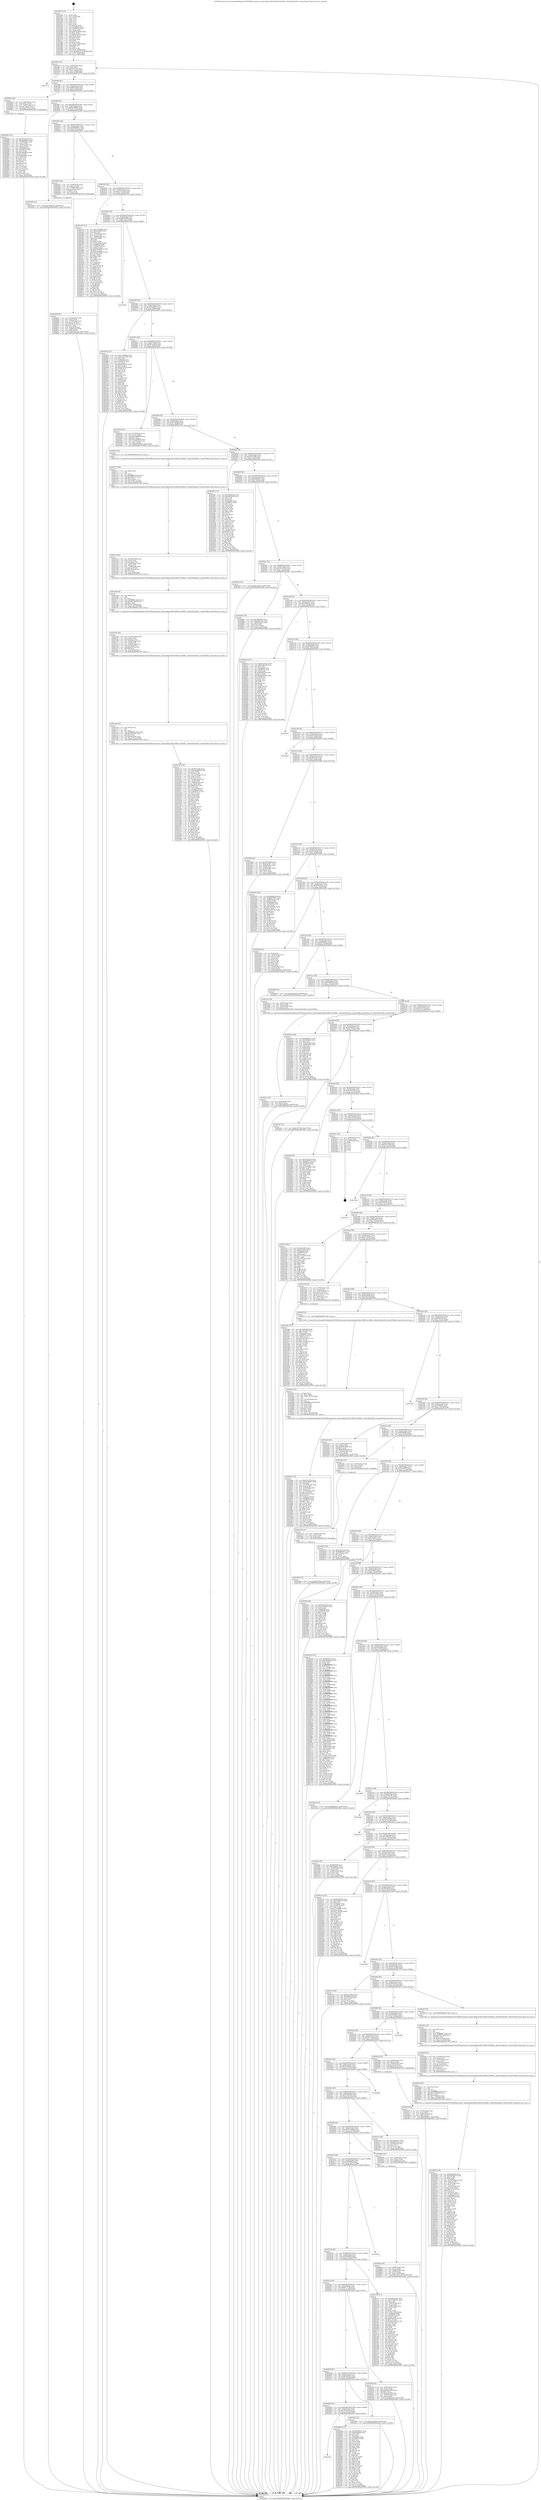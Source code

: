 digraph "0x401f40" {
  label = "0x401f40 (/mnt/c/Users/mathe/Desktop/tcc/POCII/binaries/extr_hashcatdepsLZMA-SDKCLzFindMt.c_MatchFinderMt_CreateVTable_Final-ollvm.out::main(0))"
  labelloc = "t"
  node[shape=record]

  Entry [label="",width=0.3,height=0.3,shape=circle,fillcolor=black,style=filled]
  "0x401fb4" [label="{
     0x401fb4 [32]\l
     | [instrs]\l
     &nbsp;&nbsp;0x401fb4 \<+6\>: mov -0xa0(%rbp),%eax\l
     &nbsp;&nbsp;0x401fba \<+2\>: mov %eax,%ecx\l
     &nbsp;&nbsp;0x401fbc \<+6\>: sub $0x8141f51a,%ecx\l
     &nbsp;&nbsp;0x401fc2 \<+6\>: mov %eax,-0xb4(%rbp)\l
     &nbsp;&nbsp;0x401fc8 \<+6\>: mov %ecx,-0xb8(%rbp)\l
     &nbsp;&nbsp;0x401fce \<+6\>: je 0000000000403779 \<main+0x1839\>\l
  }"]
  "0x403779" [label="{
     0x403779\l
  }", style=dashed]
  "0x401fd4" [label="{
     0x401fd4 [28]\l
     | [instrs]\l
     &nbsp;&nbsp;0x401fd4 \<+5\>: jmp 0000000000401fd9 \<main+0x99\>\l
     &nbsp;&nbsp;0x401fd9 \<+6\>: mov -0xb4(%rbp),%eax\l
     &nbsp;&nbsp;0x401fdf \<+5\>: sub $0x866d19e2,%eax\l
     &nbsp;&nbsp;0x401fe4 \<+6\>: mov %eax,-0xbc(%rbp)\l
     &nbsp;&nbsp;0x401fea \<+6\>: je 000000000040294a \<main+0xa0a\>\l
  }"]
  Exit [label="",width=0.3,height=0.3,shape=circle,fillcolor=black,style=filled,peripheries=2]
  "0x40294a" [label="{
     0x40294a [26]\l
     | [instrs]\l
     &nbsp;&nbsp;0x40294a \<+4\>: mov -0x80(%rbp),%rax\l
     &nbsp;&nbsp;0x40294e \<+6\>: movl $0x1,(%rax)\l
     &nbsp;&nbsp;0x402954 \<+4\>: mov -0x80(%rbp),%rax\l
     &nbsp;&nbsp;0x402958 \<+3\>: movslq (%rax),%rax\l
     &nbsp;&nbsp;0x40295b \<+4\>: imul $0x18,%rax,%rdi\l
     &nbsp;&nbsp;0x40295f \<+5\>: call 0000000000401050 \<malloc@plt\>\l
     | [calls]\l
     &nbsp;&nbsp;0x401050 \{1\} (unknown)\l
  }"]
  "0x401ff0" [label="{
     0x401ff0 [28]\l
     | [instrs]\l
     &nbsp;&nbsp;0x401ff0 \<+5\>: jmp 0000000000401ff5 \<main+0xb5\>\l
     &nbsp;&nbsp;0x401ff5 \<+6\>: mov -0xb4(%rbp),%eax\l
     &nbsp;&nbsp;0x401ffb \<+5\>: sub $0x86e09958,%eax\l
     &nbsp;&nbsp;0x402000 \<+6\>: mov %eax,-0xc0(%rbp)\l
     &nbsp;&nbsp;0x402006 \<+6\>: je 0000000000403295 \<main+0x1355\>\l
  }"]
  "0x40348a" [label="{
     0x40348a [15]\l
     | [instrs]\l
     &nbsp;&nbsp;0x40348a \<+10\>: movl $0xa927f369,-0xa0(%rbp)\l
     &nbsp;&nbsp;0x403494 \<+5\>: jmp 0000000000403946 \<main+0x1a06\>\l
  }"]
  "0x403295" [label="{
     0x403295 [15]\l
     | [instrs]\l
     &nbsp;&nbsp;0x403295 \<+10\>: movl $0x7654632,-0xa0(%rbp)\l
     &nbsp;&nbsp;0x40329f \<+5\>: jmp 0000000000403946 \<main+0x1a06\>\l
  }"]
  "0x40200c" [label="{
     0x40200c [28]\l
     | [instrs]\l
     &nbsp;&nbsp;0x40200c \<+5\>: jmp 0000000000402011 \<main+0xd1\>\l
     &nbsp;&nbsp;0x402011 \<+6\>: mov -0xb4(%rbp),%eax\l
     &nbsp;&nbsp;0x402017 \<+5\>: sub $0x88868451,%eax\l
     &nbsp;&nbsp;0x40201c \<+6\>: mov %eax,-0xc4(%rbp)\l
     &nbsp;&nbsp;0x402022 \<+6\>: je 0000000000402b41 \<main+0xc01\>\l
  }"]
  "0x40347b" [label="{
     0x40347b [15]\l
     | [instrs]\l
     &nbsp;&nbsp;0x40347b \<+4\>: mov -0x50(%rbp),%rax\l
     &nbsp;&nbsp;0x40347f \<+3\>: mov (%rax),%rax\l
     &nbsp;&nbsp;0x403482 \<+3\>: mov %rax,%rdi\l
     &nbsp;&nbsp;0x403485 \<+5\>: call 0000000000401030 \<free@plt\>\l
     | [calls]\l
     &nbsp;&nbsp;0x401030 \{1\} (unknown)\l
  }"]
  "0x402b41" [label="{
     0x402b41 [29]\l
     | [instrs]\l
     &nbsp;&nbsp;0x402b41 \<+4\>: mov -0x68(%rbp),%rax\l
     &nbsp;&nbsp;0x402b45 \<+6\>: movl $0x1,(%rax)\l
     &nbsp;&nbsp;0x402b4b \<+4\>: mov -0x68(%rbp),%rax\l
     &nbsp;&nbsp;0x402b4f \<+3\>: movslq (%rax),%rax\l
     &nbsp;&nbsp;0x402b52 \<+4\>: shl $0x3,%rax\l
     &nbsp;&nbsp;0x402b56 \<+3\>: mov %rax,%rdi\l
     &nbsp;&nbsp;0x402b59 \<+5\>: call 0000000000401050 \<malloc@plt\>\l
     | [calls]\l
     &nbsp;&nbsp;0x401050 \{1\} (unknown)\l
  }"]
  "0x402028" [label="{
     0x402028 [28]\l
     | [instrs]\l
     &nbsp;&nbsp;0x402028 \<+5\>: jmp 000000000040202d \<main+0xed\>\l
     &nbsp;&nbsp;0x40202d \<+6\>: mov -0xb4(%rbp),%eax\l
     &nbsp;&nbsp;0x402033 \<+5\>: sub $0x914101b6,%eax\l
     &nbsp;&nbsp;0x402038 \<+6\>: mov %eax,-0xc8(%rbp)\l
     &nbsp;&nbsp;0x40203e \<+6\>: je 0000000000402a78 \<main+0xb38\>\l
  }"]
  "0x40339a" [label="{
     0x40339a [153]\l
     | [instrs]\l
     &nbsp;&nbsp;0x40339a \<+5\>: mov $0x1fe8c6fd,%edx\l
     &nbsp;&nbsp;0x40339f \<+5\>: mov $0x183c350e,%esi\l
     &nbsp;&nbsp;0x4033a4 \<+3\>: mov $0x1,%r8b\l
     &nbsp;&nbsp;0x4033a7 \<+8\>: mov 0x4060a8,%r9d\l
     &nbsp;&nbsp;0x4033af \<+8\>: mov 0x406070,%r10d\l
     &nbsp;&nbsp;0x4033b7 \<+3\>: mov %r9d,%r11d\l
     &nbsp;&nbsp;0x4033ba \<+7\>: add $0xa14c05fc,%r11d\l
     &nbsp;&nbsp;0x4033c1 \<+4\>: sub $0x1,%r11d\l
     &nbsp;&nbsp;0x4033c5 \<+7\>: sub $0xa14c05fc,%r11d\l
     &nbsp;&nbsp;0x4033cc \<+4\>: imul %r11d,%r9d\l
     &nbsp;&nbsp;0x4033d0 \<+4\>: and $0x1,%r9d\l
     &nbsp;&nbsp;0x4033d4 \<+4\>: cmp $0x0,%r9d\l
     &nbsp;&nbsp;0x4033d8 \<+3\>: sete %bl\l
     &nbsp;&nbsp;0x4033db \<+4\>: cmp $0xa,%r10d\l
     &nbsp;&nbsp;0x4033df \<+4\>: setl %r14b\l
     &nbsp;&nbsp;0x4033e3 \<+3\>: mov %bl,%r15b\l
     &nbsp;&nbsp;0x4033e6 \<+4\>: xor $0xff,%r15b\l
     &nbsp;&nbsp;0x4033ea \<+3\>: mov %r14b,%r12b\l
     &nbsp;&nbsp;0x4033ed \<+4\>: xor $0xff,%r12b\l
     &nbsp;&nbsp;0x4033f1 \<+4\>: xor $0x0,%r8b\l
     &nbsp;&nbsp;0x4033f5 \<+3\>: mov %r15b,%r13b\l
     &nbsp;&nbsp;0x4033f8 \<+4\>: and $0x0,%r13b\l
     &nbsp;&nbsp;0x4033fc \<+3\>: and %r8b,%bl\l
     &nbsp;&nbsp;0x4033ff \<+3\>: mov %r12b,%al\l
     &nbsp;&nbsp;0x403402 \<+2\>: and $0x0,%al\l
     &nbsp;&nbsp;0x403404 \<+3\>: and %r8b,%r14b\l
     &nbsp;&nbsp;0x403407 \<+3\>: or %bl,%r13b\l
     &nbsp;&nbsp;0x40340a \<+3\>: or %r14b,%al\l
     &nbsp;&nbsp;0x40340d \<+3\>: xor %al,%r13b\l
     &nbsp;&nbsp;0x403410 \<+3\>: or %r12b,%r15b\l
     &nbsp;&nbsp;0x403413 \<+4\>: xor $0xff,%r15b\l
     &nbsp;&nbsp;0x403417 \<+4\>: or $0x0,%r8b\l
     &nbsp;&nbsp;0x40341b \<+3\>: and %r8b,%r15b\l
     &nbsp;&nbsp;0x40341e \<+3\>: or %r15b,%r13b\l
     &nbsp;&nbsp;0x403421 \<+4\>: test $0x1,%r13b\l
     &nbsp;&nbsp;0x403425 \<+3\>: cmovne %esi,%edx\l
     &nbsp;&nbsp;0x403428 \<+6\>: mov %edx,-0xa0(%rbp)\l
     &nbsp;&nbsp;0x40342e \<+5\>: jmp 0000000000403946 \<main+0x1a06\>\l
  }"]
  "0x402a78" [label="{
     0x402a78 [171]\l
     | [instrs]\l
     &nbsp;&nbsp;0x402a78 \<+5\>: mov $0x7c54098a,%eax\l
     &nbsp;&nbsp;0x402a7d \<+5\>: mov $0x9c0a985,%ecx\l
     &nbsp;&nbsp;0x402a82 \<+2\>: mov $0x1,%dl\l
     &nbsp;&nbsp;0x402a84 \<+4\>: mov -0x70(%rbp),%rsi\l
     &nbsp;&nbsp;0x402a88 \<+2\>: mov (%rsi),%edi\l
     &nbsp;&nbsp;0x402a8a \<+4\>: mov -0x80(%rbp),%rsi\l
     &nbsp;&nbsp;0x402a8e \<+2\>: cmp (%rsi),%edi\l
     &nbsp;&nbsp;0x402a90 \<+4\>: setl %r8b\l
     &nbsp;&nbsp;0x402a94 \<+4\>: and $0x1,%r8b\l
     &nbsp;&nbsp;0x402a98 \<+4\>: mov %r8b,-0x2a(%rbp)\l
     &nbsp;&nbsp;0x402a9c \<+7\>: mov 0x4060a8,%edi\l
     &nbsp;&nbsp;0x402aa3 \<+8\>: mov 0x406070,%r9d\l
     &nbsp;&nbsp;0x402aab \<+3\>: mov %edi,%r10d\l
     &nbsp;&nbsp;0x402aae \<+7\>: sub $0xd7638bf8,%r10d\l
     &nbsp;&nbsp;0x402ab5 \<+4\>: sub $0x1,%r10d\l
     &nbsp;&nbsp;0x402ab9 \<+7\>: add $0xd7638bf8,%r10d\l
     &nbsp;&nbsp;0x402ac0 \<+4\>: imul %r10d,%edi\l
     &nbsp;&nbsp;0x402ac4 \<+3\>: and $0x1,%edi\l
     &nbsp;&nbsp;0x402ac7 \<+3\>: cmp $0x0,%edi\l
     &nbsp;&nbsp;0x402aca \<+4\>: sete %r8b\l
     &nbsp;&nbsp;0x402ace \<+4\>: cmp $0xa,%r9d\l
     &nbsp;&nbsp;0x402ad2 \<+4\>: setl %r11b\l
     &nbsp;&nbsp;0x402ad6 \<+3\>: mov %r8b,%bl\l
     &nbsp;&nbsp;0x402ad9 \<+3\>: xor $0xff,%bl\l
     &nbsp;&nbsp;0x402adc \<+3\>: mov %r11b,%r14b\l
     &nbsp;&nbsp;0x402adf \<+4\>: xor $0xff,%r14b\l
     &nbsp;&nbsp;0x402ae3 \<+3\>: xor $0x0,%dl\l
     &nbsp;&nbsp;0x402ae6 \<+3\>: mov %bl,%r15b\l
     &nbsp;&nbsp;0x402ae9 \<+4\>: and $0x0,%r15b\l
     &nbsp;&nbsp;0x402aed \<+3\>: and %dl,%r8b\l
     &nbsp;&nbsp;0x402af0 \<+3\>: mov %r14b,%r12b\l
     &nbsp;&nbsp;0x402af3 \<+4\>: and $0x0,%r12b\l
     &nbsp;&nbsp;0x402af7 \<+3\>: and %dl,%r11b\l
     &nbsp;&nbsp;0x402afa \<+3\>: or %r8b,%r15b\l
     &nbsp;&nbsp;0x402afd \<+3\>: or %r11b,%r12b\l
     &nbsp;&nbsp;0x402b00 \<+3\>: xor %r12b,%r15b\l
     &nbsp;&nbsp;0x402b03 \<+3\>: or %r14b,%bl\l
     &nbsp;&nbsp;0x402b06 \<+3\>: xor $0xff,%bl\l
     &nbsp;&nbsp;0x402b09 \<+3\>: or $0x0,%dl\l
     &nbsp;&nbsp;0x402b0c \<+2\>: and %dl,%bl\l
     &nbsp;&nbsp;0x402b0e \<+3\>: or %bl,%r15b\l
     &nbsp;&nbsp;0x402b11 \<+4\>: test $0x1,%r15b\l
     &nbsp;&nbsp;0x402b15 \<+3\>: cmovne %ecx,%eax\l
     &nbsp;&nbsp;0x402b18 \<+6\>: mov %eax,-0xa0(%rbp)\l
     &nbsp;&nbsp;0x402b1e \<+5\>: jmp 0000000000403946 \<main+0x1a06\>\l
  }"]
  "0x402044" [label="{
     0x402044 [28]\l
     | [instrs]\l
     &nbsp;&nbsp;0x402044 \<+5\>: jmp 0000000000402049 \<main+0x109\>\l
     &nbsp;&nbsp;0x402049 \<+6\>: mov -0xb4(%rbp),%eax\l
     &nbsp;&nbsp;0x40204f \<+5\>: sub $0x94f0d19f,%eax\l
     &nbsp;&nbsp;0x402054 \<+6\>: mov %eax,-0xcc(%rbp)\l
     &nbsp;&nbsp;0x40205a \<+6\>: je 0000000000402799 \<main+0x859\>\l
  }"]
  "0x4032e1" [label="{
     0x4032e1 [25]\l
     | [instrs]\l
     &nbsp;&nbsp;0x4032e1 \<+4\>: mov -0x40(%rbp),%rax\l
     &nbsp;&nbsp;0x4032e5 \<+6\>: movl $0x0,(%rax)\l
     &nbsp;&nbsp;0x4032eb \<+10\>: movl $0x34f0a052,-0xa0(%rbp)\l
     &nbsp;&nbsp;0x4032f5 \<+5\>: jmp 0000000000403946 \<main+0x1a06\>\l
  }"]
  "0x402799" [label="{
     0x402799\l
  }", style=dashed]
  "0x402060" [label="{
     0x402060 [28]\l
     | [instrs]\l
     &nbsp;&nbsp;0x402060 \<+5\>: jmp 0000000000402065 \<main+0x125\>\l
     &nbsp;&nbsp;0x402065 \<+6\>: mov -0xb4(%rbp),%eax\l
     &nbsp;&nbsp;0x40206b \<+5\>: sub $0x954e097b,%eax\l
     &nbsp;&nbsp;0x402070 \<+6\>: mov %eax,-0xd0(%rbp)\l
     &nbsp;&nbsp;0x402076 \<+6\>: je 00000000004029e5 \<main+0xaa5\>\l
  }"]
  "0x4031e3" [label="{
     0x4031e3 [178]\l
     | [instrs]\l
     &nbsp;&nbsp;0x4031e3 \<+5\>: mov $0xf225c3bb,%ecx\l
     &nbsp;&nbsp;0x4031e8 \<+5\>: mov $0x86e09958,%edx\l
     &nbsp;&nbsp;0x4031ed \<+3\>: mov $0x1,%r9b\l
     &nbsp;&nbsp;0x4031f0 \<+3\>: xor %r10d,%r10d\l
     &nbsp;&nbsp;0x4031f3 \<+7\>: mov -0x1ac(%rbp),%r11d\l
     &nbsp;&nbsp;0x4031fa \<+4\>: imul %eax,%r11d\l
     &nbsp;&nbsp;0x4031fe \<+3\>: movslq %r11d,%rsi\l
     &nbsp;&nbsp;0x403201 \<+4\>: mov -0x50(%rbp),%rdi\l
     &nbsp;&nbsp;0x403205 \<+3\>: mov (%rdi),%rdi\l
     &nbsp;&nbsp;0x403208 \<+4\>: mov -0x48(%rbp),%r8\l
     &nbsp;&nbsp;0x40320c \<+3\>: movslq (%r8),%r8\l
     &nbsp;&nbsp;0x40320f \<+4\>: imul $0x28,%r8,%r8\l
     &nbsp;&nbsp;0x403213 \<+3\>: add %r8,%rdi\l
     &nbsp;&nbsp;0x403216 \<+4\>: mov %rsi,0x20(%rdi)\l
     &nbsp;&nbsp;0x40321a \<+7\>: mov 0x4060a8,%eax\l
     &nbsp;&nbsp;0x403221 \<+8\>: mov 0x406070,%r11d\l
     &nbsp;&nbsp;0x403229 \<+4\>: sub $0x1,%r10d\l
     &nbsp;&nbsp;0x40322d \<+2\>: mov %eax,%ebx\l
     &nbsp;&nbsp;0x40322f \<+3\>: add %r10d,%ebx\l
     &nbsp;&nbsp;0x403232 \<+3\>: imul %ebx,%eax\l
     &nbsp;&nbsp;0x403235 \<+3\>: and $0x1,%eax\l
     &nbsp;&nbsp;0x403238 \<+3\>: cmp $0x0,%eax\l
     &nbsp;&nbsp;0x40323b \<+4\>: sete %r14b\l
     &nbsp;&nbsp;0x40323f \<+4\>: cmp $0xa,%r11d\l
     &nbsp;&nbsp;0x403243 \<+4\>: setl %r15b\l
     &nbsp;&nbsp;0x403247 \<+3\>: mov %r14b,%r12b\l
     &nbsp;&nbsp;0x40324a \<+4\>: xor $0xff,%r12b\l
     &nbsp;&nbsp;0x40324e \<+3\>: mov %r15b,%r13b\l
     &nbsp;&nbsp;0x403251 \<+4\>: xor $0xff,%r13b\l
     &nbsp;&nbsp;0x403255 \<+4\>: xor $0x1,%r9b\l
     &nbsp;&nbsp;0x403259 \<+3\>: mov %r12b,%al\l
     &nbsp;&nbsp;0x40325c \<+2\>: and $0xff,%al\l
     &nbsp;&nbsp;0x40325e \<+3\>: and %r9b,%r14b\l
     &nbsp;&nbsp;0x403261 \<+3\>: mov %r13b,%sil\l
     &nbsp;&nbsp;0x403264 \<+4\>: and $0xff,%sil\l
     &nbsp;&nbsp;0x403268 \<+3\>: and %r9b,%r15b\l
     &nbsp;&nbsp;0x40326b \<+3\>: or %r14b,%al\l
     &nbsp;&nbsp;0x40326e \<+3\>: or %r15b,%sil\l
     &nbsp;&nbsp;0x403271 \<+3\>: xor %sil,%al\l
     &nbsp;&nbsp;0x403274 \<+3\>: or %r13b,%r12b\l
     &nbsp;&nbsp;0x403277 \<+4\>: xor $0xff,%r12b\l
     &nbsp;&nbsp;0x40327b \<+4\>: or $0x1,%r9b\l
     &nbsp;&nbsp;0x40327f \<+3\>: and %r9b,%r12b\l
     &nbsp;&nbsp;0x403282 \<+3\>: or %r12b,%al\l
     &nbsp;&nbsp;0x403285 \<+2\>: test $0x1,%al\l
     &nbsp;&nbsp;0x403287 \<+3\>: cmovne %edx,%ecx\l
     &nbsp;&nbsp;0x40328a \<+6\>: mov %ecx,-0xa0(%rbp)\l
     &nbsp;&nbsp;0x403290 \<+5\>: jmp 0000000000403946 \<main+0x1a06\>\l
  }"]
  "0x4029e5" [label="{
     0x4029e5 [147]\l
     | [instrs]\l
     &nbsp;&nbsp;0x4029e5 \<+5\>: mov $0x7c54098a,%eax\l
     &nbsp;&nbsp;0x4029ea \<+5\>: mov $0x914101b6,%ecx\l
     &nbsp;&nbsp;0x4029ef \<+2\>: mov $0x1,%dl\l
     &nbsp;&nbsp;0x4029f1 \<+7\>: mov 0x4060a8,%esi\l
     &nbsp;&nbsp;0x4029f8 \<+7\>: mov 0x406070,%edi\l
     &nbsp;&nbsp;0x4029ff \<+3\>: mov %esi,%r8d\l
     &nbsp;&nbsp;0x402a02 \<+7\>: sub $0xef154160,%r8d\l
     &nbsp;&nbsp;0x402a09 \<+4\>: sub $0x1,%r8d\l
     &nbsp;&nbsp;0x402a0d \<+7\>: add $0xef154160,%r8d\l
     &nbsp;&nbsp;0x402a14 \<+4\>: imul %r8d,%esi\l
     &nbsp;&nbsp;0x402a18 \<+3\>: and $0x1,%esi\l
     &nbsp;&nbsp;0x402a1b \<+3\>: cmp $0x0,%esi\l
     &nbsp;&nbsp;0x402a1e \<+4\>: sete %r9b\l
     &nbsp;&nbsp;0x402a22 \<+3\>: cmp $0xa,%edi\l
     &nbsp;&nbsp;0x402a25 \<+4\>: setl %r10b\l
     &nbsp;&nbsp;0x402a29 \<+3\>: mov %r9b,%r11b\l
     &nbsp;&nbsp;0x402a2c \<+4\>: xor $0xff,%r11b\l
     &nbsp;&nbsp;0x402a30 \<+3\>: mov %r10b,%bl\l
     &nbsp;&nbsp;0x402a33 \<+3\>: xor $0xff,%bl\l
     &nbsp;&nbsp;0x402a36 \<+3\>: xor $0x0,%dl\l
     &nbsp;&nbsp;0x402a39 \<+3\>: mov %r11b,%r14b\l
     &nbsp;&nbsp;0x402a3c \<+4\>: and $0x0,%r14b\l
     &nbsp;&nbsp;0x402a40 \<+3\>: and %dl,%r9b\l
     &nbsp;&nbsp;0x402a43 \<+3\>: mov %bl,%r15b\l
     &nbsp;&nbsp;0x402a46 \<+4\>: and $0x0,%r15b\l
     &nbsp;&nbsp;0x402a4a \<+3\>: and %dl,%r10b\l
     &nbsp;&nbsp;0x402a4d \<+3\>: or %r9b,%r14b\l
     &nbsp;&nbsp;0x402a50 \<+3\>: or %r10b,%r15b\l
     &nbsp;&nbsp;0x402a53 \<+3\>: xor %r15b,%r14b\l
     &nbsp;&nbsp;0x402a56 \<+3\>: or %bl,%r11b\l
     &nbsp;&nbsp;0x402a59 \<+4\>: xor $0xff,%r11b\l
     &nbsp;&nbsp;0x402a5d \<+3\>: or $0x0,%dl\l
     &nbsp;&nbsp;0x402a60 \<+3\>: and %dl,%r11b\l
     &nbsp;&nbsp;0x402a63 \<+3\>: or %r11b,%r14b\l
     &nbsp;&nbsp;0x402a66 \<+4\>: test $0x1,%r14b\l
     &nbsp;&nbsp;0x402a6a \<+3\>: cmovne %ecx,%eax\l
     &nbsp;&nbsp;0x402a6d \<+6\>: mov %eax,-0xa0(%rbp)\l
     &nbsp;&nbsp;0x402a73 \<+5\>: jmp 0000000000403946 \<main+0x1a06\>\l
  }"]
  "0x40207c" [label="{
     0x40207c [28]\l
     | [instrs]\l
     &nbsp;&nbsp;0x40207c \<+5\>: jmp 0000000000402081 \<main+0x141\>\l
     &nbsp;&nbsp;0x402081 \<+6\>: mov -0xb4(%rbp),%eax\l
     &nbsp;&nbsp;0x402087 \<+5\>: sub $0x961aebc9,%eax\l
     &nbsp;&nbsp;0x40208c \<+6\>: mov %eax,-0xd4(%rbp)\l
     &nbsp;&nbsp;0x402092 \<+6\>: je 0000000000403034 \<main+0x10f4\>\l
  }"]
  "0x4031bb" [label="{
     0x4031bb [40]\l
     | [instrs]\l
     &nbsp;&nbsp;0x4031bb \<+5\>: mov $0x2,%ecx\l
     &nbsp;&nbsp;0x4031c0 \<+1\>: cltd\l
     &nbsp;&nbsp;0x4031c1 \<+2\>: idiv %ecx\l
     &nbsp;&nbsp;0x4031c3 \<+6\>: imul $0xfffffffe,%edx,%ecx\l
     &nbsp;&nbsp;0x4031c9 \<+6\>: add $0xa6fca281,%ecx\l
     &nbsp;&nbsp;0x4031cf \<+3\>: add $0x1,%ecx\l
     &nbsp;&nbsp;0x4031d2 \<+6\>: sub $0xa6fca281,%ecx\l
     &nbsp;&nbsp;0x4031d8 \<+6\>: mov %ecx,-0x1ac(%rbp)\l
     &nbsp;&nbsp;0x4031de \<+5\>: call 0000000000401160 \<next_i\>\l
     | [calls]\l
     &nbsp;&nbsp;0x401160 \{1\} (/mnt/c/Users/mathe/Desktop/tcc/POCII/binaries/extr_hashcatdepsLZMA-SDKCLzFindMt.c_MatchFinderMt_CreateVTable_Final-ollvm.out::next_i)\l
  }"]
  "0x403034" [label="{
     0x403034 [42]\l
     | [instrs]\l
     &nbsp;&nbsp;0x403034 \<+4\>: mov -0x70(%rbp),%rax\l
     &nbsp;&nbsp;0x403038 \<+2\>: mov (%rax),%ecx\l
     &nbsp;&nbsp;0x40303a \<+6\>: sub $0xcc268888,%ecx\l
     &nbsp;&nbsp;0x403040 \<+3\>: add $0x1,%ecx\l
     &nbsp;&nbsp;0x403043 \<+6\>: add $0xcc268888,%ecx\l
     &nbsp;&nbsp;0x403049 \<+4\>: mov -0x70(%rbp),%rax\l
     &nbsp;&nbsp;0x40304d \<+2\>: mov %ecx,(%rax)\l
     &nbsp;&nbsp;0x40304f \<+10\>: movl $0x954e097b,-0xa0(%rbp)\l
     &nbsp;&nbsp;0x403059 \<+5\>: jmp 0000000000403946 \<main+0x1a06\>\l
  }"]
  "0x402098" [label="{
     0x402098 [28]\l
     | [instrs]\l
     &nbsp;&nbsp;0x402098 \<+5\>: jmp 000000000040209d \<main+0x15d\>\l
     &nbsp;&nbsp;0x40209d \<+6\>: mov -0xb4(%rbp),%eax\l
     &nbsp;&nbsp;0x4020a3 \<+5\>: sub $0x97a296e5,%eax\l
     &nbsp;&nbsp;0x4020a8 \<+6\>: mov %eax,-0xd8(%rbp)\l
     &nbsp;&nbsp;0x4020ae \<+6\>: je 0000000000403112 \<main+0x11d2\>\l
  }"]
  "0x403191" [label="{
     0x403191 [42]\l
     | [instrs]\l
     &nbsp;&nbsp;0x403191 \<+6\>: mov -0x1a8(%rbp),%ecx\l
     &nbsp;&nbsp;0x403197 \<+3\>: imul %eax,%ecx\l
     &nbsp;&nbsp;0x40319a \<+3\>: movslq %ecx,%rsi\l
     &nbsp;&nbsp;0x40319d \<+4\>: mov -0x50(%rbp),%rdi\l
     &nbsp;&nbsp;0x4031a1 \<+3\>: mov (%rdi),%rdi\l
     &nbsp;&nbsp;0x4031a4 \<+4\>: mov -0x48(%rbp),%r8\l
     &nbsp;&nbsp;0x4031a8 \<+3\>: movslq (%r8),%r8\l
     &nbsp;&nbsp;0x4031ab \<+4\>: imul $0x28,%r8,%r8\l
     &nbsp;&nbsp;0x4031af \<+3\>: add %r8,%rdi\l
     &nbsp;&nbsp;0x4031b2 \<+4\>: mov %rsi,0x18(%rdi)\l
     &nbsp;&nbsp;0x4031b6 \<+5\>: call 0000000000401160 \<next_i\>\l
     | [calls]\l
     &nbsp;&nbsp;0x401160 \{1\} (/mnt/c/Users/mathe/Desktop/tcc/POCII/binaries/extr_hashcatdepsLZMA-SDKCLzFindMt.c_MatchFinderMt_CreateVTable_Final-ollvm.out::next_i)\l
  }"]
  "0x403112" [label="{
     0x403112 [5]\l
     | [instrs]\l
     &nbsp;&nbsp;0x403112 \<+5\>: call 0000000000401160 \<next_i\>\l
     | [calls]\l
     &nbsp;&nbsp;0x401160 \{1\} (/mnt/c/Users/mathe/Desktop/tcc/POCII/binaries/extr_hashcatdepsLZMA-SDKCLzFindMt.c_MatchFinderMt_CreateVTable_Final-ollvm.out::next_i)\l
  }"]
  "0x4020b4" [label="{
     0x4020b4 [28]\l
     | [instrs]\l
     &nbsp;&nbsp;0x4020b4 \<+5\>: jmp 00000000004020b9 \<main+0x179\>\l
     &nbsp;&nbsp;0x4020b9 \<+6\>: mov -0xb4(%rbp),%eax\l
     &nbsp;&nbsp;0x4020bf \<+5\>: sub $0xa927f369,%eax\l
     &nbsp;&nbsp;0x4020c4 \<+6\>: mov %eax,-0xdc(%rbp)\l
     &nbsp;&nbsp;0x4020ca \<+6\>: je 00000000004034bc \<main+0x157c\>\l
  }"]
  "0x403169" [label="{
     0x403169 [40]\l
     | [instrs]\l
     &nbsp;&nbsp;0x403169 \<+5\>: mov $0x2,%ecx\l
     &nbsp;&nbsp;0x40316e \<+1\>: cltd\l
     &nbsp;&nbsp;0x40316f \<+2\>: idiv %ecx\l
     &nbsp;&nbsp;0x403171 \<+6\>: imul $0xfffffffe,%edx,%ecx\l
     &nbsp;&nbsp;0x403177 \<+6\>: sub $0x3dc34629,%ecx\l
     &nbsp;&nbsp;0x40317d \<+3\>: add $0x1,%ecx\l
     &nbsp;&nbsp;0x403180 \<+6\>: add $0x3dc34629,%ecx\l
     &nbsp;&nbsp;0x403186 \<+6\>: mov %ecx,-0x1a8(%rbp)\l
     &nbsp;&nbsp;0x40318c \<+5\>: call 0000000000401160 \<next_i\>\l
     | [calls]\l
     &nbsp;&nbsp;0x401160 \{1\} (/mnt/c/Users/mathe/Desktop/tcc/POCII/binaries/extr_hashcatdepsLZMA-SDKCLzFindMt.c_MatchFinderMt_CreateVTable_Final-ollvm.out::next_i)\l
  }"]
  "0x4034bc" [label="{
     0x4034bc [137]\l
     | [instrs]\l
     &nbsp;&nbsp;0x4034bc \<+5\>: mov $0xc899dd3d,%eax\l
     &nbsp;&nbsp;0x4034c1 \<+5\>: mov $0xd045ac3f,%ecx\l
     &nbsp;&nbsp;0x4034c6 \<+2\>: mov $0x1,%dl\l
     &nbsp;&nbsp;0x4034c8 \<+2\>: xor %esi,%esi\l
     &nbsp;&nbsp;0x4034ca \<+7\>: mov 0x4060a8,%edi\l
     &nbsp;&nbsp;0x4034d1 \<+8\>: mov 0x406070,%r8d\l
     &nbsp;&nbsp;0x4034d9 \<+3\>: sub $0x1,%esi\l
     &nbsp;&nbsp;0x4034dc \<+3\>: mov %edi,%r9d\l
     &nbsp;&nbsp;0x4034df \<+3\>: add %esi,%r9d\l
     &nbsp;&nbsp;0x4034e2 \<+4\>: imul %r9d,%edi\l
     &nbsp;&nbsp;0x4034e6 \<+3\>: and $0x1,%edi\l
     &nbsp;&nbsp;0x4034e9 \<+3\>: cmp $0x0,%edi\l
     &nbsp;&nbsp;0x4034ec \<+4\>: sete %r10b\l
     &nbsp;&nbsp;0x4034f0 \<+4\>: cmp $0xa,%r8d\l
     &nbsp;&nbsp;0x4034f4 \<+4\>: setl %r11b\l
     &nbsp;&nbsp;0x4034f8 \<+3\>: mov %r10b,%bl\l
     &nbsp;&nbsp;0x4034fb \<+3\>: xor $0xff,%bl\l
     &nbsp;&nbsp;0x4034fe \<+3\>: mov %r11b,%r14b\l
     &nbsp;&nbsp;0x403501 \<+4\>: xor $0xff,%r14b\l
     &nbsp;&nbsp;0x403505 \<+3\>: xor $0x1,%dl\l
     &nbsp;&nbsp;0x403508 \<+3\>: mov %bl,%r15b\l
     &nbsp;&nbsp;0x40350b \<+4\>: and $0xff,%r15b\l
     &nbsp;&nbsp;0x40350f \<+3\>: and %dl,%r10b\l
     &nbsp;&nbsp;0x403512 \<+3\>: mov %r14b,%r12b\l
     &nbsp;&nbsp;0x403515 \<+4\>: and $0xff,%r12b\l
     &nbsp;&nbsp;0x403519 \<+3\>: and %dl,%r11b\l
     &nbsp;&nbsp;0x40351c \<+3\>: or %r10b,%r15b\l
     &nbsp;&nbsp;0x40351f \<+3\>: or %r11b,%r12b\l
     &nbsp;&nbsp;0x403522 \<+3\>: xor %r12b,%r15b\l
     &nbsp;&nbsp;0x403525 \<+3\>: or %r14b,%bl\l
     &nbsp;&nbsp;0x403528 \<+3\>: xor $0xff,%bl\l
     &nbsp;&nbsp;0x40352b \<+3\>: or $0x1,%dl\l
     &nbsp;&nbsp;0x40352e \<+2\>: and %dl,%bl\l
     &nbsp;&nbsp;0x403530 \<+3\>: or %bl,%r15b\l
     &nbsp;&nbsp;0x403533 \<+4\>: test $0x1,%r15b\l
     &nbsp;&nbsp;0x403537 \<+3\>: cmovne %ecx,%eax\l
     &nbsp;&nbsp;0x40353a \<+6\>: mov %eax,-0xa0(%rbp)\l
     &nbsp;&nbsp;0x403540 \<+5\>: jmp 0000000000403946 \<main+0x1a06\>\l
  }"]
  "0x4020d0" [label="{
     0x4020d0 [28]\l
     | [instrs]\l
     &nbsp;&nbsp;0x4020d0 \<+5\>: jmp 00000000004020d5 \<main+0x195\>\l
     &nbsp;&nbsp;0x4020d5 \<+6\>: mov -0xb4(%rbp),%eax\l
     &nbsp;&nbsp;0x4020db \<+5\>: sub $0xbde8fa87,%eax\l
     &nbsp;&nbsp;0x4020e0 \<+6\>: mov %eax,-0xe0(%rbp)\l
     &nbsp;&nbsp;0x4020e6 \<+6\>: je 0000000000403025 \<main+0x10e5\>\l
  }"]
  "0x40313f" [label="{
     0x40313f [42]\l
     | [instrs]\l
     &nbsp;&nbsp;0x40313f \<+6\>: mov -0x1a4(%rbp),%ecx\l
     &nbsp;&nbsp;0x403145 \<+3\>: imul %eax,%ecx\l
     &nbsp;&nbsp;0x403148 \<+3\>: movslq %ecx,%rsi\l
     &nbsp;&nbsp;0x40314b \<+4\>: mov -0x50(%rbp),%rdi\l
     &nbsp;&nbsp;0x40314f \<+3\>: mov (%rdi),%rdi\l
     &nbsp;&nbsp;0x403152 \<+4\>: mov -0x48(%rbp),%r8\l
     &nbsp;&nbsp;0x403156 \<+3\>: movslq (%r8),%r8\l
     &nbsp;&nbsp;0x403159 \<+4\>: imul $0x28,%r8,%r8\l
     &nbsp;&nbsp;0x40315d \<+3\>: add %r8,%rdi\l
     &nbsp;&nbsp;0x403160 \<+4\>: mov %rsi,0x10(%rdi)\l
     &nbsp;&nbsp;0x403164 \<+5\>: call 0000000000401160 \<next_i\>\l
     | [calls]\l
     &nbsp;&nbsp;0x401160 \{1\} (/mnt/c/Users/mathe/Desktop/tcc/POCII/binaries/extr_hashcatdepsLZMA-SDKCLzFindMt.c_MatchFinderMt_CreateVTable_Final-ollvm.out::next_i)\l
  }"]
  "0x403025" [label="{
     0x403025 [15]\l
     | [instrs]\l
     &nbsp;&nbsp;0x403025 \<+10\>: movl $0x961aebc9,-0xa0(%rbp)\l
     &nbsp;&nbsp;0x40302f \<+5\>: jmp 0000000000403946 \<main+0x1a06\>\l
  }"]
  "0x4020ec" [label="{
     0x4020ec [28]\l
     | [instrs]\l
     &nbsp;&nbsp;0x4020ec \<+5\>: jmp 00000000004020f1 \<main+0x1b1\>\l
     &nbsp;&nbsp;0x4020f1 \<+6\>: mov -0xb4(%rbp),%eax\l
     &nbsp;&nbsp;0x4020f7 \<+5\>: sub $0xc0131c95,%eax\l
     &nbsp;&nbsp;0x4020fc \<+6\>: mov %eax,-0xe4(%rbp)\l
     &nbsp;&nbsp;0x402102 \<+6\>: je 00000000004028d1 \<main+0x991\>\l
  }"]
  "0x403117" [label="{
     0x403117 [40]\l
     | [instrs]\l
     &nbsp;&nbsp;0x403117 \<+5\>: mov $0x2,%ecx\l
     &nbsp;&nbsp;0x40311c \<+1\>: cltd\l
     &nbsp;&nbsp;0x40311d \<+2\>: idiv %ecx\l
     &nbsp;&nbsp;0x40311f \<+6\>: imul $0xfffffffe,%edx,%ecx\l
     &nbsp;&nbsp;0x403125 \<+6\>: add $0xcf0ad37a,%ecx\l
     &nbsp;&nbsp;0x40312b \<+3\>: add $0x1,%ecx\l
     &nbsp;&nbsp;0x40312e \<+6\>: sub $0xcf0ad37a,%ecx\l
     &nbsp;&nbsp;0x403134 \<+6\>: mov %ecx,-0x1a4(%rbp)\l
     &nbsp;&nbsp;0x40313a \<+5\>: call 0000000000401160 \<next_i\>\l
     | [calls]\l
     &nbsp;&nbsp;0x401160 \{1\} (/mnt/c/Users/mathe/Desktop/tcc/POCII/binaries/extr_hashcatdepsLZMA-SDKCLzFindMt.c_MatchFinderMt_CreateVTable_Final-ollvm.out::next_i)\l
  }"]
  "0x4028d1" [label="{
     0x4028d1 [30]\l
     | [instrs]\l
     &nbsp;&nbsp;0x4028d1 \<+5\>: mov $0x3ffef484,%eax\l
     &nbsp;&nbsp;0x4028d6 \<+5\>: mov $0xed4e146c,%ecx\l
     &nbsp;&nbsp;0x4028db \<+3\>: mov -0x30(%rbp),%edx\l
     &nbsp;&nbsp;0x4028de \<+3\>: cmp $0x0,%edx\l
     &nbsp;&nbsp;0x4028e1 \<+3\>: cmove %ecx,%eax\l
     &nbsp;&nbsp;0x4028e4 \<+6\>: mov %eax,-0xa0(%rbp)\l
     &nbsp;&nbsp;0x4028ea \<+5\>: jmp 0000000000403946 \<main+0x1a06\>\l
  }"]
  "0x402108" [label="{
     0x402108 [28]\l
     | [instrs]\l
     &nbsp;&nbsp;0x402108 \<+5\>: jmp 000000000040210d \<main+0x1cd\>\l
     &nbsp;&nbsp;0x40210d \<+6\>: mov -0xb4(%rbp),%eax\l
     &nbsp;&nbsp;0x402113 \<+5\>: sub $0xc0b82cfa,%eax\l
     &nbsp;&nbsp;0x402118 \<+6\>: mov %eax,-0xe8(%rbp)\l
     &nbsp;&nbsp;0x40211e \<+6\>: je 0000000000402ee2 \<main+0xfa2\>\l
  }"]
  "0x403078" [label="{
     0x403078 [32]\l
     | [instrs]\l
     &nbsp;&nbsp;0x403078 \<+4\>: mov -0x50(%rbp),%rdi\l
     &nbsp;&nbsp;0x40307c \<+3\>: mov %rax,(%rdi)\l
     &nbsp;&nbsp;0x40307f \<+4\>: mov -0x48(%rbp),%rax\l
     &nbsp;&nbsp;0x403083 \<+6\>: movl $0x0,(%rax)\l
     &nbsp;&nbsp;0x403089 \<+10\>: movl $0xcff3e251,-0xa0(%rbp)\l
     &nbsp;&nbsp;0x403093 \<+5\>: jmp 0000000000403946 \<main+0x1a06\>\l
  }"]
  "0x402ee2" [label="{
     0x402ee2 [147]\l
     | [instrs]\l
     &nbsp;&nbsp;0x402ee2 \<+5\>: mov $0x8141f51a,%eax\l
     &nbsp;&nbsp;0x402ee7 \<+5\>: mov $0xfe29f1d8,%ecx\l
     &nbsp;&nbsp;0x402eec \<+2\>: mov $0x1,%dl\l
     &nbsp;&nbsp;0x402eee \<+7\>: mov 0x4060a8,%esi\l
     &nbsp;&nbsp;0x402ef5 \<+7\>: mov 0x406070,%edi\l
     &nbsp;&nbsp;0x402efc \<+3\>: mov %esi,%r8d\l
     &nbsp;&nbsp;0x402eff \<+7\>: sub $0xf4600530,%r8d\l
     &nbsp;&nbsp;0x402f06 \<+4\>: sub $0x1,%r8d\l
     &nbsp;&nbsp;0x402f0a \<+7\>: add $0xf4600530,%r8d\l
     &nbsp;&nbsp;0x402f11 \<+4\>: imul %r8d,%esi\l
     &nbsp;&nbsp;0x402f15 \<+3\>: and $0x1,%esi\l
     &nbsp;&nbsp;0x402f18 \<+3\>: cmp $0x0,%esi\l
     &nbsp;&nbsp;0x402f1b \<+4\>: sete %r9b\l
     &nbsp;&nbsp;0x402f1f \<+3\>: cmp $0xa,%edi\l
     &nbsp;&nbsp;0x402f22 \<+4\>: setl %r10b\l
     &nbsp;&nbsp;0x402f26 \<+3\>: mov %r9b,%r11b\l
     &nbsp;&nbsp;0x402f29 \<+4\>: xor $0xff,%r11b\l
     &nbsp;&nbsp;0x402f2d \<+3\>: mov %r10b,%bl\l
     &nbsp;&nbsp;0x402f30 \<+3\>: xor $0xff,%bl\l
     &nbsp;&nbsp;0x402f33 \<+3\>: xor $0x0,%dl\l
     &nbsp;&nbsp;0x402f36 \<+3\>: mov %r11b,%r14b\l
     &nbsp;&nbsp;0x402f39 \<+4\>: and $0x0,%r14b\l
     &nbsp;&nbsp;0x402f3d \<+3\>: and %dl,%r9b\l
     &nbsp;&nbsp;0x402f40 \<+3\>: mov %bl,%r15b\l
     &nbsp;&nbsp;0x402f43 \<+4\>: and $0x0,%r15b\l
     &nbsp;&nbsp;0x402f47 \<+3\>: and %dl,%r10b\l
     &nbsp;&nbsp;0x402f4a \<+3\>: or %r9b,%r14b\l
     &nbsp;&nbsp;0x402f4d \<+3\>: or %r10b,%r15b\l
     &nbsp;&nbsp;0x402f50 \<+3\>: xor %r15b,%r14b\l
     &nbsp;&nbsp;0x402f53 \<+3\>: or %bl,%r11b\l
     &nbsp;&nbsp;0x402f56 \<+4\>: xor $0xff,%r11b\l
     &nbsp;&nbsp;0x402f5a \<+3\>: or $0x0,%dl\l
     &nbsp;&nbsp;0x402f5d \<+3\>: and %dl,%r11b\l
     &nbsp;&nbsp;0x402f60 \<+3\>: or %r11b,%r14b\l
     &nbsp;&nbsp;0x402f63 \<+4\>: test $0x1,%r14b\l
     &nbsp;&nbsp;0x402f67 \<+3\>: cmovne %ecx,%eax\l
     &nbsp;&nbsp;0x402f6a \<+6\>: mov %eax,-0xa0(%rbp)\l
     &nbsp;&nbsp;0x402f70 \<+5\>: jmp 0000000000403946 \<main+0x1a06\>\l
  }"]
  "0x402124" [label="{
     0x402124 [28]\l
     | [instrs]\l
     &nbsp;&nbsp;0x402124 \<+5\>: jmp 0000000000402129 \<main+0x1e9\>\l
     &nbsp;&nbsp;0x402129 \<+6\>: mov -0xb4(%rbp),%eax\l
     &nbsp;&nbsp;0x40212f \<+5\>: sub $0xc899dd3d,%eax\l
     &nbsp;&nbsp;0x402134 \<+6\>: mov %eax,-0xec(%rbp)\l
     &nbsp;&nbsp;0x40213a \<+6\>: je 000000000040392f \<main+0x19ef\>\l
  }"]
  "0x402fae" [label="{
     0x402fae [119]\l
     | [instrs]\l
     &nbsp;&nbsp;0x402fae \<+5\>: mov $0x8141f51a,%ecx\l
     &nbsp;&nbsp;0x402fb3 \<+5\>: mov $0xbde8fa87,%edx\l
     &nbsp;&nbsp;0x402fb8 \<+2\>: xor %esi,%esi\l
     &nbsp;&nbsp;0x402fba \<+6\>: mov -0x1a0(%rbp),%edi\l
     &nbsp;&nbsp;0x402fc0 \<+3\>: imul %eax,%edi\l
     &nbsp;&nbsp;0x402fc3 \<+4\>: mov -0x78(%rbp),%r8\l
     &nbsp;&nbsp;0x402fc7 \<+3\>: mov (%r8),%r8\l
     &nbsp;&nbsp;0x402fca \<+4\>: mov -0x70(%rbp),%r9\l
     &nbsp;&nbsp;0x402fce \<+3\>: movslq (%r9),%r9\l
     &nbsp;&nbsp;0x402fd1 \<+4\>: imul $0x18,%r9,%r9\l
     &nbsp;&nbsp;0x402fd5 \<+3\>: add %r9,%r8\l
     &nbsp;&nbsp;0x402fd8 \<+4\>: mov %edi,0x10(%r8)\l
     &nbsp;&nbsp;0x402fdc \<+7\>: mov 0x4060a8,%eax\l
     &nbsp;&nbsp;0x402fe3 \<+7\>: mov 0x406070,%edi\l
     &nbsp;&nbsp;0x402fea \<+3\>: sub $0x1,%esi\l
     &nbsp;&nbsp;0x402fed \<+3\>: mov %eax,%r10d\l
     &nbsp;&nbsp;0x402ff0 \<+3\>: add %esi,%r10d\l
     &nbsp;&nbsp;0x402ff3 \<+4\>: imul %r10d,%eax\l
     &nbsp;&nbsp;0x402ff7 \<+3\>: and $0x1,%eax\l
     &nbsp;&nbsp;0x402ffa \<+3\>: cmp $0x0,%eax\l
     &nbsp;&nbsp;0x402ffd \<+4\>: sete %r11b\l
     &nbsp;&nbsp;0x403001 \<+3\>: cmp $0xa,%edi\l
     &nbsp;&nbsp;0x403004 \<+3\>: setl %bl\l
     &nbsp;&nbsp;0x403007 \<+3\>: mov %r11b,%r14b\l
     &nbsp;&nbsp;0x40300a \<+3\>: and %bl,%r14b\l
     &nbsp;&nbsp;0x40300d \<+3\>: xor %bl,%r11b\l
     &nbsp;&nbsp;0x403010 \<+3\>: or %r11b,%r14b\l
     &nbsp;&nbsp;0x403013 \<+4\>: test $0x1,%r14b\l
     &nbsp;&nbsp;0x403017 \<+3\>: cmovne %edx,%ecx\l
     &nbsp;&nbsp;0x40301a \<+6\>: mov %ecx,-0xa0(%rbp)\l
     &nbsp;&nbsp;0x403020 \<+5\>: jmp 0000000000403946 \<main+0x1a06\>\l
  }"]
  "0x40392f" [label="{
     0x40392f\l
  }", style=dashed]
  "0x402140" [label="{
     0x402140 [28]\l
     | [instrs]\l
     &nbsp;&nbsp;0x402140 \<+5\>: jmp 0000000000402145 \<main+0x205\>\l
     &nbsp;&nbsp;0x402145 \<+6\>: mov -0xb4(%rbp),%eax\l
     &nbsp;&nbsp;0x40214b \<+5\>: sub $0xcf7b2239,%eax\l
     &nbsp;&nbsp;0x402150 \<+6\>: mov %eax,-0xf0(%rbp)\l
     &nbsp;&nbsp;0x402156 \<+6\>: je 000000000040363f \<main+0x16ff\>\l
  }"]
  "0x402f7a" [label="{
     0x402f7a [52]\l
     | [instrs]\l
     &nbsp;&nbsp;0x402f7a \<+2\>: xor %ecx,%ecx\l
     &nbsp;&nbsp;0x402f7c \<+5\>: mov $0x2,%edx\l
     &nbsp;&nbsp;0x402f81 \<+6\>: mov %edx,-0x19c(%rbp)\l
     &nbsp;&nbsp;0x402f87 \<+1\>: cltd\l
     &nbsp;&nbsp;0x402f88 \<+6\>: mov -0x19c(%rbp),%esi\l
     &nbsp;&nbsp;0x402f8e \<+2\>: idiv %esi\l
     &nbsp;&nbsp;0x402f90 \<+6\>: imul $0xfffffffe,%edx,%edx\l
     &nbsp;&nbsp;0x402f96 \<+2\>: mov %ecx,%edi\l
     &nbsp;&nbsp;0x402f98 \<+2\>: sub %edx,%edi\l
     &nbsp;&nbsp;0x402f9a \<+2\>: mov %ecx,%edx\l
     &nbsp;&nbsp;0x402f9c \<+3\>: sub $0x1,%edx\l
     &nbsp;&nbsp;0x402f9f \<+2\>: add %edx,%edi\l
     &nbsp;&nbsp;0x402fa1 \<+2\>: sub %edi,%ecx\l
     &nbsp;&nbsp;0x402fa3 \<+6\>: mov %ecx,-0x1a0(%rbp)\l
     &nbsp;&nbsp;0x402fa9 \<+5\>: call 0000000000401160 \<next_i\>\l
     | [calls]\l
     &nbsp;&nbsp;0x401160 \{1\} (/mnt/c/Users/mathe/Desktop/tcc/POCII/binaries/extr_hashcatdepsLZMA-SDKCLzFindMt.c_MatchFinderMt_CreateVTable_Final-ollvm.out::next_i)\l
  }"]
  "0x40363f" [label="{
     0x40363f\l
  }", style=dashed]
  "0x40215c" [label="{
     0x40215c [28]\l
     | [instrs]\l
     &nbsp;&nbsp;0x40215c \<+5\>: jmp 0000000000402161 \<main+0x221\>\l
     &nbsp;&nbsp;0x402161 \<+6\>: mov -0xb4(%rbp),%eax\l
     &nbsp;&nbsp;0x402167 \<+5\>: sub $0xcff3e251,%eax\l
     &nbsp;&nbsp;0x40216c \<+6\>: mov %eax,-0xf4(%rbp)\l
     &nbsp;&nbsp;0x402172 \<+6\>: je 0000000000403098 \<main+0x1158\>\l
  }"]
  "0x402df3" [label="{
     0x402df3 [182]\l
     | [instrs]\l
     &nbsp;&nbsp;0x402df3 \<+5\>: mov $0xf3626492,%ecx\l
     &nbsp;&nbsp;0x402df8 \<+5\>: mov $0xe9b9ebc9,%edx\l
     &nbsp;&nbsp;0x402dfd \<+3\>: mov $0x1,%r8b\l
     &nbsp;&nbsp;0x402e00 \<+3\>: xor %r9d,%r9d\l
     &nbsp;&nbsp;0x402e03 \<+7\>: mov -0x198(%rbp),%r10d\l
     &nbsp;&nbsp;0x402e0a \<+4\>: imul %eax,%r10d\l
     &nbsp;&nbsp;0x402e0e \<+4\>: mov -0x78(%rbp),%rsi\l
     &nbsp;&nbsp;0x402e12 \<+3\>: mov (%rsi),%rsi\l
     &nbsp;&nbsp;0x402e15 \<+4\>: mov -0x70(%rbp),%rdi\l
     &nbsp;&nbsp;0x402e19 \<+3\>: movslq (%rdi),%rdi\l
     &nbsp;&nbsp;0x402e1c \<+4\>: imul $0x18,%rdi,%rdi\l
     &nbsp;&nbsp;0x402e20 \<+3\>: add %rdi,%rsi\l
     &nbsp;&nbsp;0x402e23 \<+4\>: mov 0x8(%rsi),%rsi\l
     &nbsp;&nbsp;0x402e27 \<+4\>: mov %r10d,0x4(%rsi)\l
     &nbsp;&nbsp;0x402e2b \<+7\>: mov 0x4060a8,%eax\l
     &nbsp;&nbsp;0x402e32 \<+8\>: mov 0x406070,%r10d\l
     &nbsp;&nbsp;0x402e3a \<+4\>: sub $0x1,%r9d\l
     &nbsp;&nbsp;0x402e3e \<+3\>: mov %eax,%r11d\l
     &nbsp;&nbsp;0x402e41 \<+3\>: add %r9d,%r11d\l
     &nbsp;&nbsp;0x402e44 \<+4\>: imul %r11d,%eax\l
     &nbsp;&nbsp;0x402e48 \<+3\>: and $0x1,%eax\l
     &nbsp;&nbsp;0x402e4b \<+3\>: cmp $0x0,%eax\l
     &nbsp;&nbsp;0x402e4e \<+3\>: sete %bl\l
     &nbsp;&nbsp;0x402e51 \<+4\>: cmp $0xa,%r10d\l
     &nbsp;&nbsp;0x402e55 \<+4\>: setl %r14b\l
     &nbsp;&nbsp;0x402e59 \<+3\>: mov %bl,%r15b\l
     &nbsp;&nbsp;0x402e5c \<+4\>: xor $0xff,%r15b\l
     &nbsp;&nbsp;0x402e60 \<+3\>: mov %r14b,%r12b\l
     &nbsp;&nbsp;0x402e63 \<+4\>: xor $0xff,%r12b\l
     &nbsp;&nbsp;0x402e67 \<+4\>: xor $0x0,%r8b\l
     &nbsp;&nbsp;0x402e6b \<+3\>: mov %r15b,%r13b\l
     &nbsp;&nbsp;0x402e6e \<+4\>: and $0x0,%r13b\l
     &nbsp;&nbsp;0x402e72 \<+3\>: and %r8b,%bl\l
     &nbsp;&nbsp;0x402e75 \<+3\>: mov %r12b,%al\l
     &nbsp;&nbsp;0x402e78 \<+2\>: and $0x0,%al\l
     &nbsp;&nbsp;0x402e7a \<+3\>: and %r8b,%r14b\l
     &nbsp;&nbsp;0x402e7d \<+3\>: or %bl,%r13b\l
     &nbsp;&nbsp;0x402e80 \<+3\>: or %r14b,%al\l
     &nbsp;&nbsp;0x402e83 \<+3\>: xor %al,%r13b\l
     &nbsp;&nbsp;0x402e86 \<+3\>: or %r12b,%r15b\l
     &nbsp;&nbsp;0x402e89 \<+4\>: xor $0xff,%r15b\l
     &nbsp;&nbsp;0x402e8d \<+4\>: or $0x0,%r8b\l
     &nbsp;&nbsp;0x402e91 \<+3\>: and %r8b,%r15b\l
     &nbsp;&nbsp;0x402e94 \<+3\>: or %r15b,%r13b\l
     &nbsp;&nbsp;0x402e97 \<+4\>: test $0x1,%r13b\l
     &nbsp;&nbsp;0x402e9b \<+3\>: cmovne %edx,%ecx\l
     &nbsp;&nbsp;0x402e9e \<+6\>: mov %ecx,-0xa0(%rbp)\l
     &nbsp;&nbsp;0x402ea4 \<+5\>: jmp 0000000000403946 \<main+0x1a06\>\l
  }"]
  "0x403098" [label="{
     0x403098 [36]\l
     | [instrs]\l
     &nbsp;&nbsp;0x403098 \<+5\>: mov $0xe85e9976,%eax\l
     &nbsp;&nbsp;0x40309d \<+5\>: mov $0xd1ead67,%ecx\l
     &nbsp;&nbsp;0x4030a2 \<+4\>: mov -0x48(%rbp),%rdx\l
     &nbsp;&nbsp;0x4030a6 \<+2\>: mov (%rdx),%esi\l
     &nbsp;&nbsp;0x4030a8 \<+4\>: mov -0x58(%rbp),%rdx\l
     &nbsp;&nbsp;0x4030ac \<+2\>: cmp (%rdx),%esi\l
     &nbsp;&nbsp;0x4030ae \<+3\>: cmovl %ecx,%eax\l
     &nbsp;&nbsp;0x4030b1 \<+6\>: mov %eax,-0xa0(%rbp)\l
     &nbsp;&nbsp;0x4030b7 \<+5\>: jmp 0000000000403946 \<main+0x1a06\>\l
  }"]
  "0x402178" [label="{
     0x402178 [28]\l
     | [instrs]\l
     &nbsp;&nbsp;0x402178 \<+5\>: jmp 000000000040217d \<main+0x23d\>\l
     &nbsp;&nbsp;0x40217d \<+6\>: mov -0xb4(%rbp),%eax\l
     &nbsp;&nbsp;0x402183 \<+5\>: sub $0xd045ac3f,%eax\l
     &nbsp;&nbsp;0x402188 \<+6\>: mov %eax,-0xf8(%rbp)\l
     &nbsp;&nbsp;0x40218e \<+6\>: je 0000000000403545 \<main+0x1605\>\l
  }"]
  "0x402dcb" [label="{
     0x402dcb [40]\l
     | [instrs]\l
     &nbsp;&nbsp;0x402dcb \<+5\>: mov $0x2,%ecx\l
     &nbsp;&nbsp;0x402dd0 \<+1\>: cltd\l
     &nbsp;&nbsp;0x402dd1 \<+2\>: idiv %ecx\l
     &nbsp;&nbsp;0x402dd3 \<+6\>: imul $0xfffffffe,%edx,%ecx\l
     &nbsp;&nbsp;0x402dd9 \<+6\>: add $0x77446018,%ecx\l
     &nbsp;&nbsp;0x402ddf \<+3\>: add $0x1,%ecx\l
     &nbsp;&nbsp;0x402de2 \<+6\>: sub $0x77446018,%ecx\l
     &nbsp;&nbsp;0x402de8 \<+6\>: mov %ecx,-0x198(%rbp)\l
     &nbsp;&nbsp;0x402dee \<+5\>: call 0000000000401160 \<next_i\>\l
     | [calls]\l
     &nbsp;&nbsp;0x401160 \{1\} (/mnt/c/Users/mathe/Desktop/tcc/POCII/binaries/extr_hashcatdepsLZMA-SDKCLzFindMt.c_MatchFinderMt_CreateVTable_Final-ollvm.out::next_i)\l
  }"]
  "0x403545" [label="{
     0x403545 [109]\l
     | [instrs]\l
     &nbsp;&nbsp;0x403545 \<+5\>: mov $0xc899dd3d,%eax\l
     &nbsp;&nbsp;0x40354a \<+5\>: mov $0x6bb59407,%ecx\l
     &nbsp;&nbsp;0x40354f \<+7\>: mov -0x98(%rbp),%rdx\l
     &nbsp;&nbsp;0x403556 \<+6\>: movl $0x0,(%rdx)\l
     &nbsp;&nbsp;0x40355c \<+7\>: mov 0x4060a8,%esi\l
     &nbsp;&nbsp;0x403563 \<+7\>: mov 0x406070,%edi\l
     &nbsp;&nbsp;0x40356a \<+3\>: mov %esi,%r8d\l
     &nbsp;&nbsp;0x40356d \<+7\>: add $0x7c057cf6,%r8d\l
     &nbsp;&nbsp;0x403574 \<+4\>: sub $0x1,%r8d\l
     &nbsp;&nbsp;0x403578 \<+7\>: sub $0x7c057cf6,%r8d\l
     &nbsp;&nbsp;0x40357f \<+4\>: imul %r8d,%esi\l
     &nbsp;&nbsp;0x403583 \<+3\>: and $0x1,%esi\l
     &nbsp;&nbsp;0x403586 \<+3\>: cmp $0x0,%esi\l
     &nbsp;&nbsp;0x403589 \<+4\>: sete %r9b\l
     &nbsp;&nbsp;0x40358d \<+3\>: cmp $0xa,%edi\l
     &nbsp;&nbsp;0x403590 \<+4\>: setl %r10b\l
     &nbsp;&nbsp;0x403594 \<+3\>: mov %r9b,%r11b\l
     &nbsp;&nbsp;0x403597 \<+3\>: and %r10b,%r11b\l
     &nbsp;&nbsp;0x40359a \<+3\>: xor %r10b,%r9b\l
     &nbsp;&nbsp;0x40359d \<+3\>: or %r9b,%r11b\l
     &nbsp;&nbsp;0x4035a0 \<+4\>: test $0x1,%r11b\l
     &nbsp;&nbsp;0x4035a4 \<+3\>: cmovne %ecx,%eax\l
     &nbsp;&nbsp;0x4035a7 \<+6\>: mov %eax,-0xa0(%rbp)\l
     &nbsp;&nbsp;0x4035ad \<+5\>: jmp 0000000000403946 \<main+0x1a06\>\l
  }"]
  "0x402194" [label="{
     0x402194 [28]\l
     | [instrs]\l
     &nbsp;&nbsp;0x402194 \<+5\>: jmp 0000000000402199 \<main+0x259\>\l
     &nbsp;&nbsp;0x402199 \<+6\>: mov -0xb4(%rbp),%eax\l
     &nbsp;&nbsp;0x40219f \<+5\>: sub $0xd685ae5c,%eax\l
     &nbsp;&nbsp;0x4021a4 \<+6\>: mov %eax,-0xfc(%rbp)\l
     &nbsp;&nbsp;0x4021aa \<+6\>: je 0000000000403442 \<main+0x1502\>\l
  }"]
  "0x402da2" [label="{
     0x402da2 [41]\l
     | [instrs]\l
     &nbsp;&nbsp;0x402da2 \<+6\>: mov -0x194(%rbp),%ecx\l
     &nbsp;&nbsp;0x402da8 \<+3\>: imul %eax,%ecx\l
     &nbsp;&nbsp;0x402dab \<+4\>: mov -0x78(%rbp),%rsi\l
     &nbsp;&nbsp;0x402daf \<+3\>: mov (%rsi),%rsi\l
     &nbsp;&nbsp;0x402db2 \<+4\>: mov -0x70(%rbp),%rdi\l
     &nbsp;&nbsp;0x402db6 \<+3\>: movslq (%rdi),%rdi\l
     &nbsp;&nbsp;0x402db9 \<+4\>: imul $0x18,%rdi,%rdi\l
     &nbsp;&nbsp;0x402dbd \<+3\>: add %rdi,%rsi\l
     &nbsp;&nbsp;0x402dc0 \<+4\>: mov 0x8(%rsi),%rsi\l
     &nbsp;&nbsp;0x402dc4 \<+2\>: mov %ecx,(%rsi)\l
     &nbsp;&nbsp;0x402dc6 \<+5\>: call 0000000000401160 \<next_i\>\l
     | [calls]\l
     &nbsp;&nbsp;0x401160 \{1\} (/mnt/c/Users/mathe/Desktop/tcc/POCII/binaries/extr_hashcatdepsLZMA-SDKCLzFindMt.c_MatchFinderMt_CreateVTable_Final-ollvm.out::next_i)\l
  }"]
  "0x403442" [label="{
     0x403442 [42]\l
     | [instrs]\l
     &nbsp;&nbsp;0x403442 \<+2\>: xor %eax,%eax\l
     &nbsp;&nbsp;0x403444 \<+4\>: mov -0x40(%rbp),%rcx\l
     &nbsp;&nbsp;0x403448 \<+2\>: mov (%rcx),%edx\l
     &nbsp;&nbsp;0x40344a \<+2\>: mov %eax,%esi\l
     &nbsp;&nbsp;0x40344c \<+2\>: sub %edx,%esi\l
     &nbsp;&nbsp;0x40344e \<+2\>: mov %eax,%edx\l
     &nbsp;&nbsp;0x403450 \<+3\>: sub $0x1,%edx\l
     &nbsp;&nbsp;0x403453 \<+2\>: add %edx,%esi\l
     &nbsp;&nbsp;0x403455 \<+2\>: sub %esi,%eax\l
     &nbsp;&nbsp;0x403457 \<+4\>: mov -0x40(%rbp),%rcx\l
     &nbsp;&nbsp;0x40345b \<+2\>: mov %eax,(%rcx)\l
     &nbsp;&nbsp;0x40345d \<+10\>: movl $0x34f0a052,-0xa0(%rbp)\l
     &nbsp;&nbsp;0x403467 \<+5\>: jmp 0000000000403946 \<main+0x1a06\>\l
  }"]
  "0x4021b0" [label="{
     0x4021b0 [28]\l
     | [instrs]\l
     &nbsp;&nbsp;0x4021b0 \<+5\>: jmp 00000000004021b5 \<main+0x275\>\l
     &nbsp;&nbsp;0x4021b5 \<+6\>: mov -0xb4(%rbp),%eax\l
     &nbsp;&nbsp;0x4021bb \<+5\>: sub $0xdbf6dd4c,%eax\l
     &nbsp;&nbsp;0x4021c0 \<+6\>: mov %eax,-0x100(%rbp)\l
     &nbsp;&nbsp;0x4021c6 \<+6\>: je 00000000004029d6 \<main+0xa96\>\l
  }"]
  "0x402d7a" [label="{
     0x402d7a [40]\l
     | [instrs]\l
     &nbsp;&nbsp;0x402d7a \<+5\>: mov $0x2,%ecx\l
     &nbsp;&nbsp;0x402d7f \<+1\>: cltd\l
     &nbsp;&nbsp;0x402d80 \<+2\>: idiv %ecx\l
     &nbsp;&nbsp;0x402d82 \<+6\>: imul $0xfffffffe,%edx,%ecx\l
     &nbsp;&nbsp;0x402d88 \<+6\>: add $0xb7ee1aa8,%ecx\l
     &nbsp;&nbsp;0x402d8e \<+3\>: add $0x1,%ecx\l
     &nbsp;&nbsp;0x402d91 \<+6\>: sub $0xb7ee1aa8,%ecx\l
     &nbsp;&nbsp;0x402d97 \<+6\>: mov %ecx,-0x194(%rbp)\l
     &nbsp;&nbsp;0x402d9d \<+5\>: call 0000000000401160 \<next_i\>\l
     | [calls]\l
     &nbsp;&nbsp;0x401160 \{1\} (/mnt/c/Users/mathe/Desktop/tcc/POCII/binaries/extr_hashcatdepsLZMA-SDKCLzFindMt.c_MatchFinderMt_CreateVTable_Final-ollvm.out::next_i)\l
  }"]
  "0x4029d6" [label="{
     0x4029d6 [15]\l
     | [instrs]\l
     &nbsp;&nbsp;0x4029d6 \<+10\>: movl $0x954e097b,-0xa0(%rbp)\l
     &nbsp;&nbsp;0x4029e0 \<+5\>: jmp 0000000000403946 \<main+0x1a06\>\l
  }"]
  "0x4021cc" [label="{
     0x4021cc [28]\l
     | [instrs]\l
     &nbsp;&nbsp;0x4021cc \<+5\>: jmp 00000000004021d1 \<main+0x291\>\l
     &nbsp;&nbsp;0x4021d1 \<+6\>: mov -0xb4(%rbp),%eax\l
     &nbsp;&nbsp;0x4021d7 \<+5\>: sub $0xe85e9976,%eax\l
     &nbsp;&nbsp;0x4021dc \<+6\>: mov %eax,-0x104(%rbp)\l
     &nbsp;&nbsp;0x4021e2 \<+6\>: je 00000000004032ce \<main+0x138e\>\l
  }"]
  "0x4025a0" [label="{
     0x4025a0\l
  }", style=dashed]
  "0x4032ce" [label="{
     0x4032ce [19]\l
     | [instrs]\l
     &nbsp;&nbsp;0x4032ce \<+4\>: mov -0x78(%rbp),%rax\l
     &nbsp;&nbsp;0x4032d2 \<+3\>: mov (%rax),%rdi\l
     &nbsp;&nbsp;0x4032d5 \<+4\>: mov -0x50(%rbp),%rax\l
     &nbsp;&nbsp;0x4032d9 \<+3\>: mov (%rax),%rsi\l
     &nbsp;&nbsp;0x4032dc \<+5\>: call 00000000004015d0 \<MatchFinderMt_CreateVTable\>\l
     | [calls]\l
     &nbsp;&nbsp;0x4015d0 \{1\} (/mnt/c/Users/mathe/Desktop/tcc/POCII/binaries/extr_hashcatdepsLZMA-SDKCLzFindMt.c_MatchFinderMt_CreateVTable_Final-ollvm.out::MatchFinderMt_CreateVTable)\l
  }"]
  "0x4021e8" [label="{
     0x4021e8 [28]\l
     | [instrs]\l
     &nbsp;&nbsp;0x4021e8 \<+5\>: jmp 00000000004021ed \<main+0x2ad\>\l
     &nbsp;&nbsp;0x4021ed \<+6\>: mov -0xb4(%rbp),%eax\l
     &nbsp;&nbsp;0x4021f3 \<+5\>: sub $0xe86107cf,%eax\l
     &nbsp;&nbsp;0x4021f8 \<+6\>: mov %eax,-0x108(%rbp)\l
     &nbsp;&nbsp;0x4021fe \<+6\>: je 00000000004025c6 \<main+0x686\>\l
  }"]
  "0x402b90" [label="{
     0x402b90 [137]\l
     | [instrs]\l
     &nbsp;&nbsp;0x402b90 \<+5\>: mov $0x54559427,%eax\l
     &nbsp;&nbsp;0x402b95 \<+5\>: mov $0x5fb269ef,%ecx\l
     &nbsp;&nbsp;0x402b9a \<+2\>: mov $0x1,%dl\l
     &nbsp;&nbsp;0x402b9c \<+2\>: xor %esi,%esi\l
     &nbsp;&nbsp;0x402b9e \<+7\>: mov 0x4060a8,%edi\l
     &nbsp;&nbsp;0x402ba5 \<+8\>: mov 0x406070,%r8d\l
     &nbsp;&nbsp;0x402bad \<+3\>: sub $0x1,%esi\l
     &nbsp;&nbsp;0x402bb0 \<+3\>: mov %edi,%r9d\l
     &nbsp;&nbsp;0x402bb3 \<+3\>: add %esi,%r9d\l
     &nbsp;&nbsp;0x402bb6 \<+4\>: imul %r9d,%edi\l
     &nbsp;&nbsp;0x402bba \<+3\>: and $0x1,%edi\l
     &nbsp;&nbsp;0x402bbd \<+3\>: cmp $0x0,%edi\l
     &nbsp;&nbsp;0x402bc0 \<+4\>: sete %r10b\l
     &nbsp;&nbsp;0x402bc4 \<+4\>: cmp $0xa,%r8d\l
     &nbsp;&nbsp;0x402bc8 \<+4\>: setl %r11b\l
     &nbsp;&nbsp;0x402bcc \<+3\>: mov %r10b,%bl\l
     &nbsp;&nbsp;0x402bcf \<+3\>: xor $0xff,%bl\l
     &nbsp;&nbsp;0x402bd2 \<+3\>: mov %r11b,%r14b\l
     &nbsp;&nbsp;0x402bd5 \<+4\>: xor $0xff,%r14b\l
     &nbsp;&nbsp;0x402bd9 \<+3\>: xor $0x0,%dl\l
     &nbsp;&nbsp;0x402bdc \<+3\>: mov %bl,%r15b\l
     &nbsp;&nbsp;0x402bdf \<+4\>: and $0x0,%r15b\l
     &nbsp;&nbsp;0x402be3 \<+3\>: and %dl,%r10b\l
     &nbsp;&nbsp;0x402be6 \<+3\>: mov %r14b,%r12b\l
     &nbsp;&nbsp;0x402be9 \<+4\>: and $0x0,%r12b\l
     &nbsp;&nbsp;0x402bed \<+3\>: and %dl,%r11b\l
     &nbsp;&nbsp;0x402bf0 \<+3\>: or %r10b,%r15b\l
     &nbsp;&nbsp;0x402bf3 \<+3\>: or %r11b,%r12b\l
     &nbsp;&nbsp;0x402bf6 \<+3\>: xor %r12b,%r15b\l
     &nbsp;&nbsp;0x402bf9 \<+3\>: or %r14b,%bl\l
     &nbsp;&nbsp;0x402bfc \<+3\>: xor $0xff,%bl\l
     &nbsp;&nbsp;0x402bff \<+3\>: or $0x0,%dl\l
     &nbsp;&nbsp;0x402c02 \<+2\>: and %dl,%bl\l
     &nbsp;&nbsp;0x402c04 \<+3\>: or %bl,%r15b\l
     &nbsp;&nbsp;0x402c07 \<+4\>: test $0x1,%r15b\l
     &nbsp;&nbsp;0x402c0b \<+3\>: cmovne %ecx,%eax\l
     &nbsp;&nbsp;0x402c0e \<+6\>: mov %eax,-0xa0(%rbp)\l
     &nbsp;&nbsp;0x402c14 \<+5\>: jmp 0000000000403946 \<main+0x1a06\>\l
  }"]
  "0x4025c6" [label="{
     0x4025c6 [106]\l
     | [instrs]\l
     &nbsp;&nbsp;0x4025c6 \<+5\>: mov $0x64093e3,%eax\l
     &nbsp;&nbsp;0x4025cb \<+5\>: mov $0xf5e08ed,%ecx\l
     &nbsp;&nbsp;0x4025d0 \<+2\>: mov $0x1,%dl\l
     &nbsp;&nbsp;0x4025d2 \<+7\>: mov -0x9a(%rbp),%sil\l
     &nbsp;&nbsp;0x4025d9 \<+7\>: mov -0x99(%rbp),%dil\l
     &nbsp;&nbsp;0x4025e0 \<+3\>: mov %sil,%r8b\l
     &nbsp;&nbsp;0x4025e3 \<+4\>: xor $0xff,%r8b\l
     &nbsp;&nbsp;0x4025e7 \<+3\>: mov %dil,%r9b\l
     &nbsp;&nbsp;0x4025ea \<+4\>: xor $0xff,%r9b\l
     &nbsp;&nbsp;0x4025ee \<+3\>: xor $0x1,%dl\l
     &nbsp;&nbsp;0x4025f1 \<+3\>: mov %r8b,%r10b\l
     &nbsp;&nbsp;0x4025f4 \<+4\>: and $0xff,%r10b\l
     &nbsp;&nbsp;0x4025f8 \<+3\>: and %dl,%sil\l
     &nbsp;&nbsp;0x4025fb \<+3\>: mov %r9b,%r11b\l
     &nbsp;&nbsp;0x4025fe \<+4\>: and $0xff,%r11b\l
     &nbsp;&nbsp;0x402602 \<+3\>: and %dl,%dil\l
     &nbsp;&nbsp;0x402605 \<+3\>: or %sil,%r10b\l
     &nbsp;&nbsp;0x402608 \<+3\>: or %dil,%r11b\l
     &nbsp;&nbsp;0x40260b \<+3\>: xor %r11b,%r10b\l
     &nbsp;&nbsp;0x40260e \<+3\>: or %r9b,%r8b\l
     &nbsp;&nbsp;0x402611 \<+4\>: xor $0xff,%r8b\l
     &nbsp;&nbsp;0x402615 \<+3\>: or $0x1,%dl\l
     &nbsp;&nbsp;0x402618 \<+3\>: and %dl,%r8b\l
     &nbsp;&nbsp;0x40261b \<+3\>: or %r8b,%r10b\l
     &nbsp;&nbsp;0x40261e \<+4\>: test $0x1,%r10b\l
     &nbsp;&nbsp;0x402622 \<+3\>: cmovne %ecx,%eax\l
     &nbsp;&nbsp;0x402625 \<+6\>: mov %eax,-0xa0(%rbp)\l
     &nbsp;&nbsp;0x40262b \<+5\>: jmp 0000000000403946 \<main+0x1a06\>\l
  }"]
  "0x402204" [label="{
     0x402204 [28]\l
     | [instrs]\l
     &nbsp;&nbsp;0x402204 \<+5\>: jmp 0000000000402209 \<main+0x2c9\>\l
     &nbsp;&nbsp;0x402209 \<+6\>: mov -0xb4(%rbp),%eax\l
     &nbsp;&nbsp;0x40220f \<+5\>: sub $0xe9b9ebc9,%eax\l
     &nbsp;&nbsp;0x402214 \<+6\>: mov %eax,-0x10c(%rbp)\l
     &nbsp;&nbsp;0x40221a \<+6\>: je 0000000000402ea9 \<main+0xf69\>\l
  }"]
  "0x403946" [label="{
     0x403946 [5]\l
     | [instrs]\l
     &nbsp;&nbsp;0x403946 \<+5\>: jmp 0000000000401fb4 \<main+0x74\>\l
  }"]
  "0x401f40" [label="{
     0x401f40 [116]\l
     | [instrs]\l
     &nbsp;&nbsp;0x401f40 \<+1\>: push %rbp\l
     &nbsp;&nbsp;0x401f41 \<+3\>: mov %rsp,%rbp\l
     &nbsp;&nbsp;0x401f44 \<+2\>: push %r15\l
     &nbsp;&nbsp;0x401f46 \<+2\>: push %r14\l
     &nbsp;&nbsp;0x401f48 \<+2\>: push %r13\l
     &nbsp;&nbsp;0x401f4a \<+2\>: push %r12\l
     &nbsp;&nbsp;0x401f4c \<+1\>: push %rbx\l
     &nbsp;&nbsp;0x401f4d \<+7\>: sub $0x1d8,%rsp\l
     &nbsp;&nbsp;0x401f54 \<+7\>: mov 0x4060a8,%eax\l
     &nbsp;&nbsp;0x401f5b \<+7\>: mov 0x406070,%ecx\l
     &nbsp;&nbsp;0x401f62 \<+2\>: mov %eax,%edx\l
     &nbsp;&nbsp;0x401f64 \<+6\>: add $0x552cb0a9,%edx\l
     &nbsp;&nbsp;0x401f6a \<+3\>: sub $0x1,%edx\l
     &nbsp;&nbsp;0x401f6d \<+6\>: sub $0x552cb0a9,%edx\l
     &nbsp;&nbsp;0x401f73 \<+3\>: imul %edx,%eax\l
     &nbsp;&nbsp;0x401f76 \<+3\>: and $0x1,%eax\l
     &nbsp;&nbsp;0x401f79 \<+3\>: cmp $0x0,%eax\l
     &nbsp;&nbsp;0x401f7c \<+4\>: sete %r8b\l
     &nbsp;&nbsp;0x401f80 \<+4\>: and $0x1,%r8b\l
     &nbsp;&nbsp;0x401f84 \<+7\>: mov %r8b,-0x9a(%rbp)\l
     &nbsp;&nbsp;0x401f8b \<+3\>: cmp $0xa,%ecx\l
     &nbsp;&nbsp;0x401f8e \<+4\>: setl %r8b\l
     &nbsp;&nbsp;0x401f92 \<+4\>: and $0x1,%r8b\l
     &nbsp;&nbsp;0x401f96 \<+7\>: mov %r8b,-0x99(%rbp)\l
     &nbsp;&nbsp;0x401f9d \<+10\>: movl $0xe86107cf,-0xa0(%rbp)\l
     &nbsp;&nbsp;0x401fa7 \<+6\>: mov %edi,-0xa4(%rbp)\l
     &nbsp;&nbsp;0x401fad \<+7\>: mov %rsi,-0xb0(%rbp)\l
  }"]
  "0x402584" [label="{
     0x402584 [28]\l
     | [instrs]\l
     &nbsp;&nbsp;0x402584 \<+5\>: jmp 0000000000402589 \<main+0x649\>\l
     &nbsp;&nbsp;0x402589 \<+6\>: mov -0xb4(%rbp),%eax\l
     &nbsp;&nbsp;0x40258f \<+5\>: sub $0x75b2ca2a,%eax\l
     &nbsp;&nbsp;0x402594 \<+6\>: mov %eax,-0x18c(%rbp)\l
     &nbsp;&nbsp;0x40259a \<+6\>: je 0000000000402b90 \<main+0xc50\>\l
  }"]
  "0x402ea9" [label="{
     0x402ea9 [15]\l
     | [instrs]\l
     &nbsp;&nbsp;0x402ea9 \<+10\>: movl $0x63c77cdf,-0xa0(%rbp)\l
     &nbsp;&nbsp;0x402eb3 \<+5\>: jmp 0000000000403946 \<main+0x1a06\>\l
  }"]
  "0x402220" [label="{
     0x402220 [28]\l
     | [instrs]\l
     &nbsp;&nbsp;0x402220 \<+5\>: jmp 0000000000402225 \<main+0x2e5\>\l
     &nbsp;&nbsp;0x402225 \<+6\>: mov -0xb4(%rbp),%eax\l
     &nbsp;&nbsp;0x40222b \<+5\>: sub $0xed4e146c,%eax\l
     &nbsp;&nbsp;0x402230 \<+6\>: mov %eax,-0x110(%rbp)\l
     &nbsp;&nbsp;0x402236 \<+6\>: je 00000000004028ef \<main+0x9af\>\l
  }"]
  "0x4035b2" [label="{
     0x4035b2 [15]\l
     | [instrs]\l
     &nbsp;&nbsp;0x4035b2 \<+10\>: movl $0xf1e0c99a,-0xa0(%rbp)\l
     &nbsp;&nbsp;0x4035bc \<+5\>: jmp 0000000000403946 \<main+0x1a06\>\l
  }"]
  "0x4028ef" [label="{
     0x4028ef [91]\l
     | [instrs]\l
     &nbsp;&nbsp;0x4028ef \<+5\>: mov $0xcf7b2239,%eax\l
     &nbsp;&nbsp;0x4028f4 \<+5\>: mov $0x866d19e2,%ecx\l
     &nbsp;&nbsp;0x4028f9 \<+7\>: mov 0x4060a8,%edx\l
     &nbsp;&nbsp;0x402900 \<+7\>: mov 0x406070,%esi\l
     &nbsp;&nbsp;0x402907 \<+2\>: mov %edx,%edi\l
     &nbsp;&nbsp;0x402909 \<+6\>: add $0xc7dcbfbb,%edi\l
     &nbsp;&nbsp;0x40290f \<+3\>: sub $0x1,%edi\l
     &nbsp;&nbsp;0x402912 \<+6\>: sub $0xc7dcbfbb,%edi\l
     &nbsp;&nbsp;0x402918 \<+3\>: imul %edi,%edx\l
     &nbsp;&nbsp;0x40291b \<+3\>: and $0x1,%edx\l
     &nbsp;&nbsp;0x40291e \<+3\>: cmp $0x0,%edx\l
     &nbsp;&nbsp;0x402921 \<+4\>: sete %r8b\l
     &nbsp;&nbsp;0x402925 \<+3\>: cmp $0xa,%esi\l
     &nbsp;&nbsp;0x402928 \<+4\>: setl %r9b\l
     &nbsp;&nbsp;0x40292c \<+3\>: mov %r8b,%r10b\l
     &nbsp;&nbsp;0x40292f \<+3\>: and %r9b,%r10b\l
     &nbsp;&nbsp;0x402932 \<+3\>: xor %r9b,%r8b\l
     &nbsp;&nbsp;0x402935 \<+3\>: or %r8b,%r10b\l
     &nbsp;&nbsp;0x402938 \<+4\>: test $0x1,%r10b\l
     &nbsp;&nbsp;0x40293c \<+3\>: cmovne %ecx,%eax\l
     &nbsp;&nbsp;0x40293f \<+6\>: mov %eax,-0xa0(%rbp)\l
     &nbsp;&nbsp;0x402945 \<+5\>: jmp 0000000000403946 \<main+0x1a06\>\l
  }"]
  "0x40223c" [label="{
     0x40223c [28]\l
     | [instrs]\l
     &nbsp;&nbsp;0x40223c \<+5\>: jmp 0000000000402241 \<main+0x301\>\l
     &nbsp;&nbsp;0x402241 \<+6\>: mov -0xb4(%rbp),%eax\l
     &nbsp;&nbsp;0x402247 \<+5\>: sub $0xf1e0c99a,%eax\l
     &nbsp;&nbsp;0x40224c \<+6\>: mov %eax,-0x114(%rbp)\l
     &nbsp;&nbsp;0x402252 \<+6\>: je 00000000004035c1 \<main+0x1681\>\l
  }"]
  "0x402568" [label="{
     0x402568 [28]\l
     | [instrs]\l
     &nbsp;&nbsp;0x402568 \<+5\>: jmp 000000000040256d \<main+0x62d\>\l
     &nbsp;&nbsp;0x40256d \<+6\>: mov -0xb4(%rbp),%eax\l
     &nbsp;&nbsp;0x402573 \<+5\>: sub $0x6bb59407,%eax\l
     &nbsp;&nbsp;0x402578 \<+6\>: mov %eax,-0x188(%rbp)\l
     &nbsp;&nbsp;0x40257e \<+6\>: je 00000000004035b2 \<main+0x1672\>\l
  }"]
  "0x4035c1" [label="{
     0x4035c1 [24]\l
     | [instrs]\l
     &nbsp;&nbsp;0x4035c1 \<+7\>: mov -0x98(%rbp),%rax\l
     &nbsp;&nbsp;0x4035c8 \<+2\>: mov (%rax),%eax\l
     &nbsp;&nbsp;0x4035ca \<+4\>: lea -0x28(%rbp),%rsp\l
     &nbsp;&nbsp;0x4035ce \<+1\>: pop %rbx\l
     &nbsp;&nbsp;0x4035cf \<+2\>: pop %r12\l
     &nbsp;&nbsp;0x4035d1 \<+2\>: pop %r13\l
     &nbsp;&nbsp;0x4035d3 \<+2\>: pop %r14\l
     &nbsp;&nbsp;0x4035d5 \<+2\>: pop %r15\l
     &nbsp;&nbsp;0x4035d7 \<+1\>: pop %rbp\l
     &nbsp;&nbsp;0x4035d8 \<+1\>: ret\l
  }"]
  "0x402258" [label="{
     0x402258 [28]\l
     | [instrs]\l
     &nbsp;&nbsp;0x402258 \<+5\>: jmp 000000000040225d \<main+0x31d\>\l
     &nbsp;&nbsp;0x40225d \<+6\>: mov -0xb4(%rbp),%eax\l
     &nbsp;&nbsp;0x402263 \<+5\>: sub $0xf225c3bb,%eax\l
     &nbsp;&nbsp;0x402268 \<+6\>: mov %eax,-0x118(%rbp)\l
     &nbsp;&nbsp;0x40226e \<+6\>: je 00000000004037d6 \<main+0x1896\>\l
  }"]
  "0x402eb8" [label="{
     0x402eb8 [42]\l
     | [instrs]\l
     &nbsp;&nbsp;0x402eb8 \<+4\>: mov -0x60(%rbp),%rax\l
     &nbsp;&nbsp;0x402ebc \<+2\>: mov (%rax),%ecx\l
     &nbsp;&nbsp;0x402ebe \<+6\>: add $0x24e5c398,%ecx\l
     &nbsp;&nbsp;0x402ec4 \<+3\>: add $0x1,%ecx\l
     &nbsp;&nbsp;0x402ec7 \<+6\>: sub $0x24e5c398,%ecx\l
     &nbsp;&nbsp;0x402ecd \<+4\>: mov -0x60(%rbp),%rax\l
     &nbsp;&nbsp;0x402ed1 \<+2\>: mov %ecx,(%rax)\l
     &nbsp;&nbsp;0x402ed3 \<+10\>: movl $0x75b2ca2a,-0xa0(%rbp)\l
     &nbsp;&nbsp;0x402edd \<+5\>: jmp 0000000000403946 \<main+0x1a06\>\l
  }"]
  "0x4037d6" [label="{
     0x4037d6\l
  }", style=dashed]
  "0x402274" [label="{
     0x402274 [28]\l
     | [instrs]\l
     &nbsp;&nbsp;0x402274 \<+5\>: jmp 0000000000402279 \<main+0x339\>\l
     &nbsp;&nbsp;0x402279 \<+6\>: mov -0xb4(%rbp),%eax\l
     &nbsp;&nbsp;0x40227f \<+5\>: sub $0xf3626492,%eax\l
     &nbsp;&nbsp;0x402284 \<+6\>: mov %eax,-0x11c(%rbp)\l
     &nbsp;&nbsp;0x40228a \<+6\>: je 00000000004036c3 \<main+0x1783\>\l
  }"]
  "0x40254c" [label="{
     0x40254c [28]\l
     | [instrs]\l
     &nbsp;&nbsp;0x40254c \<+5\>: jmp 0000000000402551 \<main+0x611\>\l
     &nbsp;&nbsp;0x402551 \<+6\>: mov -0xb4(%rbp),%eax\l
     &nbsp;&nbsp;0x402557 \<+5\>: sub $0x63c77cdf,%eax\l
     &nbsp;&nbsp;0x40255c \<+6\>: mov %eax,-0x184(%rbp)\l
     &nbsp;&nbsp;0x402562 \<+6\>: je 0000000000402eb8 \<main+0xf78\>\l
  }"]
  "0x4036c3" [label="{
     0x4036c3\l
  }", style=dashed]
  "0x402290" [label="{
     0x402290 [28]\l
     | [instrs]\l
     &nbsp;&nbsp;0x402290 \<+5\>: jmp 0000000000402295 \<main+0x355\>\l
     &nbsp;&nbsp;0x402295 \<+6\>: mov -0xb4(%rbp),%eax\l
     &nbsp;&nbsp;0x40229b \<+5\>: sub $0xf55a8a2a,%eax\l
     &nbsp;&nbsp;0x4022a0 \<+6\>: mov %eax,-0x120(%rbp)\l
     &nbsp;&nbsp;0x4022a6 \<+6\>: je 000000000040331e \<main+0x13de\>\l
  }"]
  "0x402c19" [label="{
     0x402c19 [171]\l
     | [instrs]\l
     &nbsp;&nbsp;0x402c19 \<+5\>: mov $0x54559427,%eax\l
     &nbsp;&nbsp;0x402c1e \<+5\>: mov $0x57d634a7,%ecx\l
     &nbsp;&nbsp;0x402c23 \<+2\>: mov $0x1,%dl\l
     &nbsp;&nbsp;0x402c25 \<+4\>: mov -0x60(%rbp),%rsi\l
     &nbsp;&nbsp;0x402c29 \<+2\>: mov (%rsi),%edi\l
     &nbsp;&nbsp;0x402c2b \<+4\>: mov -0x68(%rbp),%rsi\l
     &nbsp;&nbsp;0x402c2f \<+2\>: cmp (%rsi),%edi\l
     &nbsp;&nbsp;0x402c31 \<+4\>: setl %r8b\l
     &nbsp;&nbsp;0x402c35 \<+4\>: and $0x1,%r8b\l
     &nbsp;&nbsp;0x402c39 \<+4\>: mov %r8b,-0x29(%rbp)\l
     &nbsp;&nbsp;0x402c3d \<+7\>: mov 0x4060a8,%edi\l
     &nbsp;&nbsp;0x402c44 \<+8\>: mov 0x406070,%r9d\l
     &nbsp;&nbsp;0x402c4c \<+3\>: mov %edi,%r10d\l
     &nbsp;&nbsp;0x402c4f \<+7\>: add $0x4fcaf455,%r10d\l
     &nbsp;&nbsp;0x402c56 \<+4\>: sub $0x1,%r10d\l
     &nbsp;&nbsp;0x402c5a \<+7\>: sub $0x4fcaf455,%r10d\l
     &nbsp;&nbsp;0x402c61 \<+4\>: imul %r10d,%edi\l
     &nbsp;&nbsp;0x402c65 \<+3\>: and $0x1,%edi\l
     &nbsp;&nbsp;0x402c68 \<+3\>: cmp $0x0,%edi\l
     &nbsp;&nbsp;0x402c6b \<+4\>: sete %r8b\l
     &nbsp;&nbsp;0x402c6f \<+4\>: cmp $0xa,%r9d\l
     &nbsp;&nbsp;0x402c73 \<+4\>: setl %r11b\l
     &nbsp;&nbsp;0x402c77 \<+3\>: mov %r8b,%bl\l
     &nbsp;&nbsp;0x402c7a \<+3\>: xor $0xff,%bl\l
     &nbsp;&nbsp;0x402c7d \<+3\>: mov %r11b,%r14b\l
     &nbsp;&nbsp;0x402c80 \<+4\>: xor $0xff,%r14b\l
     &nbsp;&nbsp;0x402c84 \<+3\>: xor $0x1,%dl\l
     &nbsp;&nbsp;0x402c87 \<+3\>: mov %bl,%r15b\l
     &nbsp;&nbsp;0x402c8a \<+4\>: and $0xff,%r15b\l
     &nbsp;&nbsp;0x402c8e \<+3\>: and %dl,%r8b\l
     &nbsp;&nbsp;0x402c91 \<+3\>: mov %r14b,%r12b\l
     &nbsp;&nbsp;0x402c94 \<+4\>: and $0xff,%r12b\l
     &nbsp;&nbsp;0x402c98 \<+3\>: and %dl,%r11b\l
     &nbsp;&nbsp;0x402c9b \<+3\>: or %r8b,%r15b\l
     &nbsp;&nbsp;0x402c9e \<+3\>: or %r11b,%r12b\l
     &nbsp;&nbsp;0x402ca1 \<+3\>: xor %r12b,%r15b\l
     &nbsp;&nbsp;0x402ca4 \<+3\>: or %r14b,%bl\l
     &nbsp;&nbsp;0x402ca7 \<+3\>: xor $0xff,%bl\l
     &nbsp;&nbsp;0x402caa \<+3\>: or $0x1,%dl\l
     &nbsp;&nbsp;0x402cad \<+2\>: and %dl,%bl\l
     &nbsp;&nbsp;0x402caf \<+3\>: or %bl,%r15b\l
     &nbsp;&nbsp;0x402cb2 \<+4\>: test $0x1,%r15b\l
     &nbsp;&nbsp;0x402cb6 \<+3\>: cmovne %ecx,%eax\l
     &nbsp;&nbsp;0x402cb9 \<+6\>: mov %eax,-0xa0(%rbp)\l
     &nbsp;&nbsp;0x402cbf \<+5\>: jmp 0000000000403946 \<main+0x1a06\>\l
  }"]
  "0x40331e" [label="{
     0x40331e [91]\l
     | [instrs]\l
     &nbsp;&nbsp;0x40331e \<+5\>: mov $0x1fe8c6fd,%eax\l
     &nbsp;&nbsp;0x403323 \<+5\>: mov $0xfa7c02ee,%ecx\l
     &nbsp;&nbsp;0x403328 \<+7\>: mov 0x4060a8,%edx\l
     &nbsp;&nbsp;0x40332f \<+7\>: mov 0x406070,%esi\l
     &nbsp;&nbsp;0x403336 \<+2\>: mov %edx,%edi\l
     &nbsp;&nbsp;0x403338 \<+6\>: add $0x1773439a,%edi\l
     &nbsp;&nbsp;0x40333e \<+3\>: sub $0x1,%edi\l
     &nbsp;&nbsp;0x403341 \<+6\>: sub $0x1773439a,%edi\l
     &nbsp;&nbsp;0x403347 \<+3\>: imul %edi,%edx\l
     &nbsp;&nbsp;0x40334a \<+3\>: and $0x1,%edx\l
     &nbsp;&nbsp;0x40334d \<+3\>: cmp $0x0,%edx\l
     &nbsp;&nbsp;0x403350 \<+4\>: sete %r8b\l
     &nbsp;&nbsp;0x403354 \<+3\>: cmp $0xa,%esi\l
     &nbsp;&nbsp;0x403357 \<+4\>: setl %r9b\l
     &nbsp;&nbsp;0x40335b \<+3\>: mov %r8b,%r10b\l
     &nbsp;&nbsp;0x40335e \<+3\>: and %r9b,%r10b\l
     &nbsp;&nbsp;0x403361 \<+3\>: xor %r9b,%r8b\l
     &nbsp;&nbsp;0x403364 \<+3\>: or %r8b,%r10b\l
     &nbsp;&nbsp;0x403367 \<+4\>: test $0x1,%r10b\l
     &nbsp;&nbsp;0x40336b \<+3\>: cmovne %ecx,%eax\l
     &nbsp;&nbsp;0x40336e \<+6\>: mov %eax,-0xa0(%rbp)\l
     &nbsp;&nbsp;0x403374 \<+5\>: jmp 0000000000403946 \<main+0x1a06\>\l
  }"]
  "0x4022ac" [label="{
     0x4022ac [28]\l
     | [instrs]\l
     &nbsp;&nbsp;0x4022ac \<+5\>: jmp 00000000004022b1 \<main+0x371\>\l
     &nbsp;&nbsp;0x4022b1 \<+6\>: mov -0xb4(%rbp),%eax\l
     &nbsp;&nbsp;0x4022b7 \<+5\>: sub $0xfa7c02ee,%eax\l
     &nbsp;&nbsp;0x4022bc \<+6\>: mov %eax,-0x124(%rbp)\l
     &nbsp;&nbsp;0x4022c2 \<+6\>: je 0000000000403379 \<main+0x1439\>\l
  }"]
  "0x402530" [label="{
     0x402530 [28]\l
     | [instrs]\l
     &nbsp;&nbsp;0x402530 \<+5\>: jmp 0000000000402535 \<main+0x5f5\>\l
     &nbsp;&nbsp;0x402535 \<+6\>: mov -0xb4(%rbp),%eax\l
     &nbsp;&nbsp;0x40253b \<+5\>: sub $0x5fb269ef,%eax\l
     &nbsp;&nbsp;0x402540 \<+6\>: mov %eax,-0x180(%rbp)\l
     &nbsp;&nbsp;0x402546 \<+6\>: je 0000000000402c19 \<main+0xcd9\>\l
  }"]
  "0x403379" [label="{
     0x403379 [33]\l
     | [instrs]\l
     &nbsp;&nbsp;0x403379 \<+4\>: mov -0x78(%rbp),%rax\l
     &nbsp;&nbsp;0x40337d \<+3\>: mov (%rax),%rax\l
     &nbsp;&nbsp;0x403380 \<+4\>: mov -0x40(%rbp),%rcx\l
     &nbsp;&nbsp;0x403384 \<+3\>: movslq (%rcx),%rcx\l
     &nbsp;&nbsp;0x403387 \<+4\>: imul $0x18,%rcx,%rcx\l
     &nbsp;&nbsp;0x40338b \<+3\>: add %rcx,%rax\l
     &nbsp;&nbsp;0x40338e \<+4\>: mov 0x8(%rax),%rax\l
     &nbsp;&nbsp;0x403392 \<+3\>: mov %rax,%rdi\l
     &nbsp;&nbsp;0x403395 \<+5\>: call 0000000000401030 \<free@plt\>\l
     | [calls]\l
     &nbsp;&nbsp;0x401030 \{1\} (unknown)\l
  }"]
  "0x4022c8" [label="{
     0x4022c8 [28]\l
     | [instrs]\l
     &nbsp;&nbsp;0x4022c8 \<+5\>: jmp 00000000004022cd \<main+0x38d\>\l
     &nbsp;&nbsp;0x4022cd \<+6\>: mov -0xb4(%rbp),%eax\l
     &nbsp;&nbsp;0x4022d3 \<+5\>: sub $0xfe29f1d8,%eax\l
     &nbsp;&nbsp;0x4022d8 \<+6\>: mov %eax,-0x128(%rbp)\l
     &nbsp;&nbsp;0x4022de \<+6\>: je 0000000000402f75 \<main+0x1035\>\l
  }"]
  "0x402822" [label="{
     0x402822\l
  }", style=dashed]
  "0x402f75" [label="{
     0x402f75 [5]\l
     | [instrs]\l
     &nbsp;&nbsp;0x402f75 \<+5\>: call 0000000000401160 \<next_i\>\l
     | [calls]\l
     &nbsp;&nbsp;0x401160 \{1\} (/mnt/c/Users/mathe/Desktop/tcc/POCII/binaries/extr_hashcatdepsLZMA-SDKCLzFindMt.c_MatchFinderMt_CreateVTable_Final-ollvm.out::next_i)\l
  }"]
  "0x4022e4" [label="{
     0x4022e4 [28]\l
     | [instrs]\l
     &nbsp;&nbsp;0x4022e4 \<+5\>: jmp 00000000004022e9 \<main+0x3a9\>\l
     &nbsp;&nbsp;0x4022e9 \<+6\>: mov -0xb4(%rbp),%eax\l
     &nbsp;&nbsp;0x4022ef \<+5\>: sub $0x64093e3,%eax\l
     &nbsp;&nbsp;0x4022f4 \<+6\>: mov %eax,-0x12c(%rbp)\l
     &nbsp;&nbsp;0x4022fa \<+6\>: je 00000000004035d9 \<main+0x1699\>\l
  }"]
  "0x402b5e" [label="{
     0x402b5e [50]\l
     | [instrs]\l
     &nbsp;&nbsp;0x402b5e \<+4\>: mov -0x78(%rbp),%rdi\l
     &nbsp;&nbsp;0x402b62 \<+3\>: mov (%rdi),%rdi\l
     &nbsp;&nbsp;0x402b65 \<+4\>: mov -0x70(%rbp),%rcx\l
     &nbsp;&nbsp;0x402b69 \<+3\>: movslq (%rcx),%rcx\l
     &nbsp;&nbsp;0x402b6c \<+4\>: imul $0x18,%rcx,%rcx\l
     &nbsp;&nbsp;0x402b70 \<+3\>: add %rcx,%rdi\l
     &nbsp;&nbsp;0x402b73 \<+4\>: mov %rax,0x8(%rdi)\l
     &nbsp;&nbsp;0x402b77 \<+4\>: mov -0x60(%rbp),%rax\l
     &nbsp;&nbsp;0x402b7b \<+6\>: movl $0x0,(%rax)\l
     &nbsp;&nbsp;0x402b81 \<+10\>: movl $0x75b2ca2a,-0xa0(%rbp)\l
     &nbsp;&nbsp;0x402b8b \<+5\>: jmp 0000000000403946 \<main+0x1a06\>\l
  }"]
  "0x4035d9" [label="{
     0x4035d9\l
  }", style=dashed]
  "0x402300" [label="{
     0x402300 [28]\l
     | [instrs]\l
     &nbsp;&nbsp;0x402300 \<+5\>: jmp 0000000000402305 \<main+0x3c5\>\l
     &nbsp;&nbsp;0x402305 \<+6\>: mov -0xb4(%rbp),%eax\l
     &nbsp;&nbsp;0x40230b \<+5\>: sub $0x7654632,%eax\l
     &nbsp;&nbsp;0x402310 \<+6\>: mov %eax,-0x130(%rbp)\l
     &nbsp;&nbsp;0x402316 \<+6\>: je 00000000004032a4 \<main+0x1364\>\l
  }"]
  "0x402964" [label="{
     0x402964 [114]\l
     | [instrs]\l
     &nbsp;&nbsp;0x402964 \<+5\>: mov $0xcf7b2239,%ecx\l
     &nbsp;&nbsp;0x402969 \<+5\>: mov $0xdbf6dd4c,%edx\l
     &nbsp;&nbsp;0x40296e \<+4\>: mov -0x78(%rbp),%rdi\l
     &nbsp;&nbsp;0x402972 \<+3\>: mov %rax,(%rdi)\l
     &nbsp;&nbsp;0x402975 \<+4\>: mov -0x70(%rbp),%rax\l
     &nbsp;&nbsp;0x402979 \<+6\>: movl $0x0,(%rax)\l
     &nbsp;&nbsp;0x40297f \<+7\>: mov 0x4060a8,%esi\l
     &nbsp;&nbsp;0x402986 \<+8\>: mov 0x406070,%r8d\l
     &nbsp;&nbsp;0x40298e \<+3\>: mov %esi,%r9d\l
     &nbsp;&nbsp;0x402991 \<+7\>: add $0xd6ba6b2,%r9d\l
     &nbsp;&nbsp;0x402998 \<+4\>: sub $0x1,%r9d\l
     &nbsp;&nbsp;0x40299c \<+7\>: sub $0xd6ba6b2,%r9d\l
     &nbsp;&nbsp;0x4029a3 \<+4\>: imul %r9d,%esi\l
     &nbsp;&nbsp;0x4029a7 \<+3\>: and $0x1,%esi\l
     &nbsp;&nbsp;0x4029aa \<+3\>: cmp $0x0,%esi\l
     &nbsp;&nbsp;0x4029ad \<+4\>: sete %r10b\l
     &nbsp;&nbsp;0x4029b1 \<+4\>: cmp $0xa,%r8d\l
     &nbsp;&nbsp;0x4029b5 \<+4\>: setl %r11b\l
     &nbsp;&nbsp;0x4029b9 \<+3\>: mov %r10b,%bl\l
     &nbsp;&nbsp;0x4029bc \<+3\>: and %r11b,%bl\l
     &nbsp;&nbsp;0x4029bf \<+3\>: xor %r11b,%r10b\l
     &nbsp;&nbsp;0x4029c2 \<+3\>: or %r10b,%bl\l
     &nbsp;&nbsp;0x4029c5 \<+3\>: test $0x1,%bl\l
     &nbsp;&nbsp;0x4029c8 \<+3\>: cmovne %edx,%ecx\l
     &nbsp;&nbsp;0x4029cb \<+6\>: mov %ecx,-0xa0(%rbp)\l
     &nbsp;&nbsp;0x4029d1 \<+5\>: jmp 0000000000403946 \<main+0x1a06\>\l
  }"]
  "0x4032a4" [label="{
     0x4032a4 [42]\l
     | [instrs]\l
     &nbsp;&nbsp;0x4032a4 \<+4\>: mov -0x48(%rbp),%rax\l
     &nbsp;&nbsp;0x4032a8 \<+2\>: mov (%rax),%ecx\l
     &nbsp;&nbsp;0x4032aa \<+6\>: add $0xf87b34d8,%ecx\l
     &nbsp;&nbsp;0x4032b0 \<+3\>: add $0x1,%ecx\l
     &nbsp;&nbsp;0x4032b3 \<+6\>: sub $0xf87b34d8,%ecx\l
     &nbsp;&nbsp;0x4032b9 \<+4\>: mov -0x48(%rbp),%rax\l
     &nbsp;&nbsp;0x4032bd \<+2\>: mov %ecx,(%rax)\l
     &nbsp;&nbsp;0x4032bf \<+10\>: movl $0xcff3e251,-0xa0(%rbp)\l
     &nbsp;&nbsp;0x4032c9 \<+5\>: jmp 0000000000403946 \<main+0x1a06\>\l
  }"]
  "0x40231c" [label="{
     0x40231c [28]\l
     | [instrs]\l
     &nbsp;&nbsp;0x40231c \<+5\>: jmp 0000000000402321 \<main+0x3e1\>\l
     &nbsp;&nbsp;0x402321 \<+6\>: mov -0xb4(%rbp),%eax\l
     &nbsp;&nbsp;0x402327 \<+5\>: sub $0x89e9bfd,%eax\l
     &nbsp;&nbsp;0x40232c \<+6\>: mov %eax,-0x134(%rbp)\l
     &nbsp;&nbsp;0x402332 \<+6\>: je 000000000040346c \<main+0x152c\>\l
  }"]
  "0x4028ad" [label="{
     0x4028ad [36]\l
     | [instrs]\l
     &nbsp;&nbsp;0x4028ad \<+7\>: mov -0x88(%rbp),%rdi\l
     &nbsp;&nbsp;0x4028b4 \<+2\>: mov %eax,(%rdi)\l
     &nbsp;&nbsp;0x4028b6 \<+7\>: mov -0x88(%rbp),%rdi\l
     &nbsp;&nbsp;0x4028bd \<+2\>: mov (%rdi),%eax\l
     &nbsp;&nbsp;0x4028bf \<+3\>: mov %eax,-0x30(%rbp)\l
     &nbsp;&nbsp;0x4028c2 \<+10\>: movl $0xc0131c95,-0xa0(%rbp)\l
     &nbsp;&nbsp;0x4028cc \<+5\>: jmp 0000000000403946 \<main+0x1a06\>\l
  }"]
  "0x40346c" [label="{
     0x40346c [15]\l
     | [instrs]\l
     &nbsp;&nbsp;0x40346c \<+4\>: mov -0x78(%rbp),%rax\l
     &nbsp;&nbsp;0x403470 \<+3\>: mov (%rax),%rax\l
     &nbsp;&nbsp;0x403473 \<+3\>: mov %rax,%rdi\l
     &nbsp;&nbsp;0x403476 \<+5\>: call 0000000000401030 \<free@plt\>\l
     | [calls]\l
     &nbsp;&nbsp;0x401030 \{1\} (unknown)\l
  }"]
  "0x402338" [label="{
     0x402338 [28]\l
     | [instrs]\l
     &nbsp;&nbsp;0x402338 \<+5\>: jmp 000000000040233d \<main+0x3fd\>\l
     &nbsp;&nbsp;0x40233d \<+6\>: mov -0xb4(%rbp),%eax\l
     &nbsp;&nbsp;0x402343 \<+5\>: sub $0x9c0a985,%eax\l
     &nbsp;&nbsp;0x402348 \<+6\>: mov %eax,-0x138(%rbp)\l
     &nbsp;&nbsp;0x40234e \<+6\>: je 0000000000402b23 \<main+0xbe3\>\l
  }"]
  "0x402514" [label="{
     0x402514 [28]\l
     | [instrs]\l
     &nbsp;&nbsp;0x402514 \<+5\>: jmp 0000000000402519 \<main+0x5d9\>\l
     &nbsp;&nbsp;0x402519 \<+6\>: mov -0xb4(%rbp),%eax\l
     &nbsp;&nbsp;0x40251f \<+5\>: sub $0x5f49f83e,%eax\l
     &nbsp;&nbsp;0x402524 \<+6\>: mov %eax,-0x17c(%rbp)\l
     &nbsp;&nbsp;0x40252a \<+6\>: je 0000000000402822 \<main+0x8e2\>\l
  }"]
  "0x402b23" [label="{
     0x402b23 [30]\l
     | [instrs]\l
     &nbsp;&nbsp;0x402b23 \<+5\>: mov $0x54c312ad,%eax\l
     &nbsp;&nbsp;0x402b28 \<+5\>: mov $0x88868451,%ecx\l
     &nbsp;&nbsp;0x402b2d \<+3\>: mov -0x2a(%rbp),%dl\l
     &nbsp;&nbsp;0x402b30 \<+3\>: test $0x1,%dl\l
     &nbsp;&nbsp;0x402b33 \<+3\>: cmovne %ecx,%eax\l
     &nbsp;&nbsp;0x402b36 \<+6\>: mov %eax,-0xa0(%rbp)\l
     &nbsp;&nbsp;0x402b3c \<+5\>: jmp 0000000000403946 \<main+0x1a06\>\l
  }"]
  "0x402354" [label="{
     0x402354 [28]\l
     | [instrs]\l
     &nbsp;&nbsp;0x402354 \<+5\>: jmp 0000000000402359 \<main+0x419\>\l
     &nbsp;&nbsp;0x402359 \<+6\>: mov -0xb4(%rbp),%eax\l
     &nbsp;&nbsp;0x40235f \<+5\>: sub $0xd1ead67,%eax\l
     &nbsp;&nbsp;0x402364 \<+6\>: mov %eax,-0x13c(%rbp)\l
     &nbsp;&nbsp;0x40236a \<+6\>: je 00000000004030bc \<main+0x117c\>\l
  }"]
  "0x40289a" [label="{
     0x40289a [19]\l
     | [instrs]\l
     &nbsp;&nbsp;0x40289a \<+7\>: mov -0x90(%rbp),%rax\l
     &nbsp;&nbsp;0x4028a1 \<+3\>: mov (%rax),%rax\l
     &nbsp;&nbsp;0x4028a4 \<+4\>: mov 0x8(%rax),%rdi\l
     &nbsp;&nbsp;0x4028a8 \<+5\>: call 0000000000401060 \<atoi@plt\>\l
     | [calls]\l
     &nbsp;&nbsp;0x401060 \{1\} (unknown)\l
  }"]
  "0x4030bc" [label="{
     0x4030bc [86]\l
     | [instrs]\l
     &nbsp;&nbsp;0x4030bc \<+5\>: mov $0xf225c3bb,%eax\l
     &nbsp;&nbsp;0x4030c1 \<+5\>: mov $0x97a296e5,%ecx\l
     &nbsp;&nbsp;0x4030c6 \<+2\>: xor %edx,%edx\l
     &nbsp;&nbsp;0x4030c8 \<+7\>: mov 0x4060a8,%esi\l
     &nbsp;&nbsp;0x4030cf \<+7\>: mov 0x406070,%edi\l
     &nbsp;&nbsp;0x4030d6 \<+3\>: sub $0x1,%edx\l
     &nbsp;&nbsp;0x4030d9 \<+3\>: mov %esi,%r8d\l
     &nbsp;&nbsp;0x4030dc \<+3\>: add %edx,%r8d\l
     &nbsp;&nbsp;0x4030df \<+4\>: imul %r8d,%esi\l
     &nbsp;&nbsp;0x4030e3 \<+3\>: and $0x1,%esi\l
     &nbsp;&nbsp;0x4030e6 \<+3\>: cmp $0x0,%esi\l
     &nbsp;&nbsp;0x4030e9 \<+4\>: sete %r9b\l
     &nbsp;&nbsp;0x4030ed \<+3\>: cmp $0xa,%edi\l
     &nbsp;&nbsp;0x4030f0 \<+4\>: setl %r10b\l
     &nbsp;&nbsp;0x4030f4 \<+3\>: mov %r9b,%r11b\l
     &nbsp;&nbsp;0x4030f7 \<+3\>: and %r10b,%r11b\l
     &nbsp;&nbsp;0x4030fa \<+3\>: xor %r10b,%r9b\l
     &nbsp;&nbsp;0x4030fd \<+3\>: or %r9b,%r11b\l
     &nbsp;&nbsp;0x403100 \<+4\>: test $0x1,%r11b\l
     &nbsp;&nbsp;0x403104 \<+3\>: cmovne %ecx,%eax\l
     &nbsp;&nbsp;0x403107 \<+6\>: mov %eax,-0xa0(%rbp)\l
     &nbsp;&nbsp;0x40310d \<+5\>: jmp 0000000000403946 \<main+0x1a06\>\l
  }"]
  "0x402370" [label="{
     0x402370 [28]\l
     | [instrs]\l
     &nbsp;&nbsp;0x402370 \<+5\>: jmp 0000000000402375 \<main+0x435\>\l
     &nbsp;&nbsp;0x402375 \<+6\>: mov -0xb4(%rbp),%eax\l
     &nbsp;&nbsp;0x40237b \<+5\>: sub $0xf5e08ed,%eax\l
     &nbsp;&nbsp;0x402380 \<+6\>: mov %eax,-0x140(%rbp)\l
     &nbsp;&nbsp;0x402386 \<+6\>: je 0000000000402630 \<main+0x6f0\>\l
  }"]
  "0x4024f8" [label="{
     0x4024f8 [28]\l
     | [instrs]\l
     &nbsp;&nbsp;0x4024f8 \<+5\>: jmp 00000000004024fd \<main+0x5bd\>\l
     &nbsp;&nbsp;0x4024fd \<+6\>: mov -0xb4(%rbp),%eax\l
     &nbsp;&nbsp;0x402503 \<+5\>: sub $0x5b1c8dcb,%eax\l
     &nbsp;&nbsp;0x402508 \<+6\>: mov %eax,-0x178(%rbp)\l
     &nbsp;&nbsp;0x40250e \<+6\>: je 000000000040289a \<main+0x95a\>\l
  }"]
  "0x402630" [label="{
     0x402630 [331]\l
     | [instrs]\l
     &nbsp;&nbsp;0x402630 \<+5\>: mov $0x64093e3,%eax\l
     &nbsp;&nbsp;0x402635 \<+5\>: mov $0x48d5a08e,%ecx\l
     &nbsp;&nbsp;0x40263a \<+2\>: xor %edx,%edx\l
     &nbsp;&nbsp;0x40263c \<+3\>: mov %rsp,%rsi\l
     &nbsp;&nbsp;0x40263f \<+4\>: add $0xfffffffffffffff0,%rsi\l
     &nbsp;&nbsp;0x402643 \<+3\>: mov %rsi,%rsp\l
     &nbsp;&nbsp;0x402646 \<+7\>: mov %rsi,-0x98(%rbp)\l
     &nbsp;&nbsp;0x40264d \<+3\>: mov %rsp,%rsi\l
     &nbsp;&nbsp;0x402650 \<+4\>: add $0xfffffffffffffff0,%rsi\l
     &nbsp;&nbsp;0x402654 \<+3\>: mov %rsi,%rsp\l
     &nbsp;&nbsp;0x402657 \<+3\>: mov %rsp,%rdi\l
     &nbsp;&nbsp;0x40265a \<+4\>: add $0xfffffffffffffff0,%rdi\l
     &nbsp;&nbsp;0x40265e \<+3\>: mov %rdi,%rsp\l
     &nbsp;&nbsp;0x402661 \<+7\>: mov %rdi,-0x90(%rbp)\l
     &nbsp;&nbsp;0x402668 \<+3\>: mov %rsp,%rdi\l
     &nbsp;&nbsp;0x40266b \<+4\>: add $0xfffffffffffffff0,%rdi\l
     &nbsp;&nbsp;0x40266f \<+3\>: mov %rdi,%rsp\l
     &nbsp;&nbsp;0x402672 \<+7\>: mov %rdi,-0x88(%rbp)\l
     &nbsp;&nbsp;0x402679 \<+3\>: mov %rsp,%rdi\l
     &nbsp;&nbsp;0x40267c \<+4\>: add $0xfffffffffffffff0,%rdi\l
     &nbsp;&nbsp;0x402680 \<+3\>: mov %rdi,%rsp\l
     &nbsp;&nbsp;0x402683 \<+4\>: mov %rdi,-0x80(%rbp)\l
     &nbsp;&nbsp;0x402687 \<+3\>: mov %rsp,%rdi\l
     &nbsp;&nbsp;0x40268a \<+4\>: add $0xfffffffffffffff0,%rdi\l
     &nbsp;&nbsp;0x40268e \<+3\>: mov %rdi,%rsp\l
     &nbsp;&nbsp;0x402691 \<+4\>: mov %rdi,-0x78(%rbp)\l
     &nbsp;&nbsp;0x402695 \<+3\>: mov %rsp,%rdi\l
     &nbsp;&nbsp;0x402698 \<+4\>: add $0xfffffffffffffff0,%rdi\l
     &nbsp;&nbsp;0x40269c \<+3\>: mov %rdi,%rsp\l
     &nbsp;&nbsp;0x40269f \<+4\>: mov %rdi,-0x70(%rbp)\l
     &nbsp;&nbsp;0x4026a3 \<+3\>: mov %rsp,%rdi\l
     &nbsp;&nbsp;0x4026a6 \<+4\>: add $0xfffffffffffffff0,%rdi\l
     &nbsp;&nbsp;0x4026aa \<+3\>: mov %rdi,%rsp\l
     &nbsp;&nbsp;0x4026ad \<+4\>: mov %rdi,-0x68(%rbp)\l
     &nbsp;&nbsp;0x4026b1 \<+3\>: mov %rsp,%rdi\l
     &nbsp;&nbsp;0x4026b4 \<+4\>: add $0xfffffffffffffff0,%rdi\l
     &nbsp;&nbsp;0x4026b8 \<+3\>: mov %rdi,%rsp\l
     &nbsp;&nbsp;0x4026bb \<+4\>: mov %rdi,-0x60(%rbp)\l
     &nbsp;&nbsp;0x4026bf \<+3\>: mov %rsp,%rdi\l
     &nbsp;&nbsp;0x4026c2 \<+4\>: add $0xfffffffffffffff0,%rdi\l
     &nbsp;&nbsp;0x4026c6 \<+3\>: mov %rdi,%rsp\l
     &nbsp;&nbsp;0x4026c9 \<+4\>: mov %rdi,-0x58(%rbp)\l
     &nbsp;&nbsp;0x4026cd \<+3\>: mov %rsp,%rdi\l
     &nbsp;&nbsp;0x4026d0 \<+4\>: add $0xfffffffffffffff0,%rdi\l
     &nbsp;&nbsp;0x4026d4 \<+3\>: mov %rdi,%rsp\l
     &nbsp;&nbsp;0x4026d7 \<+4\>: mov %rdi,-0x50(%rbp)\l
     &nbsp;&nbsp;0x4026db \<+3\>: mov %rsp,%rdi\l
     &nbsp;&nbsp;0x4026de \<+4\>: add $0xfffffffffffffff0,%rdi\l
     &nbsp;&nbsp;0x4026e2 \<+3\>: mov %rdi,%rsp\l
     &nbsp;&nbsp;0x4026e5 \<+4\>: mov %rdi,-0x48(%rbp)\l
     &nbsp;&nbsp;0x4026e9 \<+3\>: mov %rsp,%rdi\l
     &nbsp;&nbsp;0x4026ec \<+4\>: add $0xfffffffffffffff0,%rdi\l
     &nbsp;&nbsp;0x4026f0 \<+3\>: mov %rdi,%rsp\l
     &nbsp;&nbsp;0x4026f3 \<+4\>: mov %rdi,-0x40(%rbp)\l
     &nbsp;&nbsp;0x4026f7 \<+7\>: mov -0x98(%rbp),%rdi\l
     &nbsp;&nbsp;0x4026fe \<+6\>: movl $0x0,(%rdi)\l
     &nbsp;&nbsp;0x402704 \<+7\>: mov -0xa4(%rbp),%r8d\l
     &nbsp;&nbsp;0x40270b \<+3\>: mov %r8d,(%rsi)\l
     &nbsp;&nbsp;0x40270e \<+7\>: mov -0x90(%rbp),%rdi\l
     &nbsp;&nbsp;0x402715 \<+7\>: mov -0xb0(%rbp),%r9\l
     &nbsp;&nbsp;0x40271c \<+3\>: mov %r9,(%rdi)\l
     &nbsp;&nbsp;0x40271f \<+3\>: cmpl $0x2,(%rsi)\l
     &nbsp;&nbsp;0x402722 \<+4\>: setne %r10b\l
     &nbsp;&nbsp;0x402726 \<+4\>: and $0x1,%r10b\l
     &nbsp;&nbsp;0x40272a \<+4\>: mov %r10b,-0x31(%rbp)\l
     &nbsp;&nbsp;0x40272e \<+8\>: mov 0x4060a8,%r11d\l
     &nbsp;&nbsp;0x402736 \<+7\>: mov 0x406070,%ebx\l
     &nbsp;&nbsp;0x40273d \<+3\>: sub $0x1,%edx\l
     &nbsp;&nbsp;0x402740 \<+3\>: mov %r11d,%r14d\l
     &nbsp;&nbsp;0x402743 \<+3\>: add %edx,%r14d\l
     &nbsp;&nbsp;0x402746 \<+4\>: imul %r14d,%r11d\l
     &nbsp;&nbsp;0x40274a \<+4\>: and $0x1,%r11d\l
     &nbsp;&nbsp;0x40274e \<+4\>: cmp $0x0,%r11d\l
     &nbsp;&nbsp;0x402752 \<+4\>: sete %r10b\l
     &nbsp;&nbsp;0x402756 \<+3\>: cmp $0xa,%ebx\l
     &nbsp;&nbsp;0x402759 \<+4\>: setl %r15b\l
     &nbsp;&nbsp;0x40275d \<+3\>: mov %r10b,%r12b\l
     &nbsp;&nbsp;0x402760 \<+3\>: and %r15b,%r12b\l
     &nbsp;&nbsp;0x402763 \<+3\>: xor %r15b,%r10b\l
     &nbsp;&nbsp;0x402766 \<+3\>: or %r10b,%r12b\l
     &nbsp;&nbsp;0x402769 \<+4\>: test $0x1,%r12b\l
     &nbsp;&nbsp;0x40276d \<+3\>: cmovne %ecx,%eax\l
     &nbsp;&nbsp;0x402770 \<+6\>: mov %eax,-0xa0(%rbp)\l
     &nbsp;&nbsp;0x402776 \<+5\>: jmp 0000000000403946 \<main+0x1a06\>\l
  }"]
  "0x40238c" [label="{
     0x40238c [28]\l
     | [instrs]\l
     &nbsp;&nbsp;0x40238c \<+5\>: jmp 0000000000402391 \<main+0x451\>\l
     &nbsp;&nbsp;0x402391 \<+6\>: mov -0xb4(%rbp),%eax\l
     &nbsp;&nbsp;0x402397 \<+5\>: sub $0x183c350e,%eax\l
     &nbsp;&nbsp;0x40239c \<+6\>: mov %eax,-0x144(%rbp)\l
     &nbsp;&nbsp;0x4023a2 \<+6\>: je 0000000000403433 \<main+0x14f3\>\l
  }"]
  "0x402cc4" [label="{
     0x402cc4 [30]\l
     | [instrs]\l
     &nbsp;&nbsp;0x402cc4 \<+5\>: mov $0xc0b82cfa,%eax\l
     &nbsp;&nbsp;0x402cc9 \<+5\>: mov $0x3b915cac,%ecx\l
     &nbsp;&nbsp;0x402cce \<+3\>: mov -0x29(%rbp),%dl\l
     &nbsp;&nbsp;0x402cd1 \<+3\>: test $0x1,%dl\l
     &nbsp;&nbsp;0x402cd4 \<+3\>: cmovne %ecx,%eax\l
     &nbsp;&nbsp;0x402cd7 \<+6\>: mov %eax,-0xa0(%rbp)\l
     &nbsp;&nbsp;0x402cdd \<+5\>: jmp 0000000000403946 \<main+0x1a06\>\l
  }"]
  "0x4024dc" [label="{
     0x4024dc [28]\l
     | [instrs]\l
     &nbsp;&nbsp;0x4024dc \<+5\>: jmp 00000000004024e1 \<main+0x5a1\>\l
     &nbsp;&nbsp;0x4024e1 \<+6\>: mov -0xb4(%rbp),%eax\l
     &nbsp;&nbsp;0x4024e7 \<+5\>: sub $0x57d634a7,%eax\l
     &nbsp;&nbsp;0x4024ec \<+6\>: mov %eax,-0x174(%rbp)\l
     &nbsp;&nbsp;0x4024f2 \<+6\>: je 0000000000402cc4 \<main+0xd84\>\l
  }"]
  "0x403433" [label="{
     0x403433 [15]\l
     | [instrs]\l
     &nbsp;&nbsp;0x403433 \<+10\>: movl $0xd685ae5c,-0xa0(%rbp)\l
     &nbsp;&nbsp;0x40343d \<+5\>: jmp 0000000000403946 \<main+0x1a06\>\l
  }"]
  "0x4023a8" [label="{
     0x4023a8 [28]\l
     | [instrs]\l
     &nbsp;&nbsp;0x4023a8 \<+5\>: jmp 00000000004023ad \<main+0x46d\>\l
     &nbsp;&nbsp;0x4023ad \<+6\>: mov -0xb4(%rbp),%eax\l
     &nbsp;&nbsp;0x4023b3 \<+5\>: sub $0x1fe8c6fd,%eax\l
     &nbsp;&nbsp;0x4023b8 \<+6\>: mov %eax,-0x148(%rbp)\l
     &nbsp;&nbsp;0x4023be \<+6\>: je 00000000004038ff \<main+0x19bf\>\l
  }"]
  "0x40288b" [label="{
     0x40288b\l
  }", style=dashed]
  "0x4038ff" [label="{
     0x4038ff\l
  }", style=dashed]
  "0x4023c4" [label="{
     0x4023c4 [28]\l
     | [instrs]\l
     &nbsp;&nbsp;0x4023c4 \<+5\>: jmp 00000000004023c9 \<main+0x489\>\l
     &nbsp;&nbsp;0x4023c9 \<+6\>: mov -0xb4(%rbp),%eax\l
     &nbsp;&nbsp;0x4023cf \<+5\>: sub $0x2206e18c,%eax\l
     &nbsp;&nbsp;0x4023d4 \<+6\>: mov %eax,-0x14c(%rbp)\l
     &nbsp;&nbsp;0x4023da \<+6\>: je 00000000004034a8 \<main+0x1568\>\l
  }"]
  "0x4024c0" [label="{
     0x4024c0 [28]\l
     | [instrs]\l
     &nbsp;&nbsp;0x4024c0 \<+5\>: jmp 00000000004024c5 \<main+0x585\>\l
     &nbsp;&nbsp;0x4024c5 \<+6\>: mov -0xb4(%rbp),%eax\l
     &nbsp;&nbsp;0x4024cb \<+5\>: sub $0x56efde6a,%eax\l
     &nbsp;&nbsp;0x4024d0 \<+6\>: mov %eax,-0x170(%rbp)\l
     &nbsp;&nbsp;0x4024d6 \<+6\>: je 000000000040288b \<main+0x94b\>\l
  }"]
  "0x4034a8" [label="{
     0x4034a8\l
  }", style=dashed]
  "0x4023e0" [label="{
     0x4023e0 [28]\l
     | [instrs]\l
     &nbsp;&nbsp;0x4023e0 \<+5\>: jmp 00000000004023e5 \<main+0x4a5\>\l
     &nbsp;&nbsp;0x4023e5 \<+6\>: mov -0xb4(%rbp),%eax\l
     &nbsp;&nbsp;0x4023eb \<+5\>: sub $0x2b033266,%eax\l
     &nbsp;&nbsp;0x4023f0 \<+6\>: mov %eax,-0x150(%rbp)\l
     &nbsp;&nbsp;0x4023f6 \<+6\>: je 000000000040361e \<main+0x16de\>\l
  }"]
  "0x40305e" [label="{
     0x40305e [26]\l
     | [instrs]\l
     &nbsp;&nbsp;0x40305e \<+4\>: mov -0x58(%rbp),%rax\l
     &nbsp;&nbsp;0x403062 \<+6\>: movl $0x1,(%rax)\l
     &nbsp;&nbsp;0x403068 \<+4\>: mov -0x58(%rbp),%rax\l
     &nbsp;&nbsp;0x40306c \<+3\>: movslq (%rax),%rax\l
     &nbsp;&nbsp;0x40306f \<+4\>: imul $0x28,%rax,%rdi\l
     &nbsp;&nbsp;0x403073 \<+5\>: call 0000000000401050 \<malloc@plt\>\l
     | [calls]\l
     &nbsp;&nbsp;0x401050 \{1\} (unknown)\l
  }"]
  "0x40361e" [label="{
     0x40361e\l
  }", style=dashed]
  "0x4023fc" [label="{
     0x4023fc [28]\l
     | [instrs]\l
     &nbsp;&nbsp;0x4023fc \<+5\>: jmp 0000000000402401 \<main+0x4c1\>\l
     &nbsp;&nbsp;0x402401 \<+6\>: mov -0xb4(%rbp),%eax\l
     &nbsp;&nbsp;0x402407 \<+5\>: sub $0x34f0a052,%eax\l
     &nbsp;&nbsp;0x40240c \<+6\>: mov %eax,-0x154(%rbp)\l
     &nbsp;&nbsp;0x402412 \<+6\>: je 00000000004032fa \<main+0x13ba\>\l
  }"]
  "0x4024a4" [label="{
     0x4024a4 [28]\l
     | [instrs]\l
     &nbsp;&nbsp;0x4024a4 \<+5\>: jmp 00000000004024a9 \<main+0x569\>\l
     &nbsp;&nbsp;0x4024a9 \<+6\>: mov -0xb4(%rbp),%eax\l
     &nbsp;&nbsp;0x4024af \<+5\>: sub $0x54c312ad,%eax\l
     &nbsp;&nbsp;0x4024b4 \<+6\>: mov %eax,-0x16c(%rbp)\l
     &nbsp;&nbsp;0x4024ba \<+6\>: je 000000000040305e \<main+0x111e\>\l
  }"]
  "0x4032fa" [label="{
     0x4032fa [36]\l
     | [instrs]\l
     &nbsp;&nbsp;0x4032fa \<+5\>: mov $0x89e9bfd,%eax\l
     &nbsp;&nbsp;0x4032ff \<+5\>: mov $0xf55a8a2a,%ecx\l
     &nbsp;&nbsp;0x403304 \<+4\>: mov -0x40(%rbp),%rdx\l
     &nbsp;&nbsp;0x403308 \<+2\>: mov (%rdx),%esi\l
     &nbsp;&nbsp;0x40330a \<+4\>: mov -0x80(%rbp),%rdx\l
     &nbsp;&nbsp;0x40330e \<+2\>: cmp (%rdx),%esi\l
     &nbsp;&nbsp;0x403310 \<+3\>: cmovl %ecx,%eax\l
     &nbsp;&nbsp;0x403313 \<+6\>: mov %eax,-0xa0(%rbp)\l
     &nbsp;&nbsp;0x403319 \<+5\>: jmp 0000000000403946 \<main+0x1a06\>\l
  }"]
  "0x402418" [label="{
     0x402418 [28]\l
     | [instrs]\l
     &nbsp;&nbsp;0x402418 \<+5\>: jmp 000000000040241d \<main+0x4dd\>\l
     &nbsp;&nbsp;0x40241d \<+6\>: mov -0xb4(%rbp),%eax\l
     &nbsp;&nbsp;0x402423 \<+5\>: sub $0x3b915cac,%eax\l
     &nbsp;&nbsp;0x402428 \<+6\>: mov %eax,-0x158(%rbp)\l
     &nbsp;&nbsp;0x40242e \<+6\>: je 0000000000402ce2 \<main+0xda2\>\l
  }"]
  "0x40369e" [label="{
     0x40369e\l
  }", style=dashed]
  "0x402ce2" [label="{
     0x402ce2 [147]\l
     | [instrs]\l
     &nbsp;&nbsp;0x402ce2 \<+5\>: mov $0xf3626492,%eax\l
     &nbsp;&nbsp;0x402ce7 \<+5\>: mov $0x53de9714,%ecx\l
     &nbsp;&nbsp;0x402cec \<+2\>: mov $0x1,%dl\l
     &nbsp;&nbsp;0x402cee \<+7\>: mov 0x4060a8,%esi\l
     &nbsp;&nbsp;0x402cf5 \<+7\>: mov 0x406070,%edi\l
     &nbsp;&nbsp;0x402cfc \<+3\>: mov %esi,%r8d\l
     &nbsp;&nbsp;0x402cff \<+7\>: sub $0x71cb89f5,%r8d\l
     &nbsp;&nbsp;0x402d06 \<+4\>: sub $0x1,%r8d\l
     &nbsp;&nbsp;0x402d0a \<+7\>: add $0x71cb89f5,%r8d\l
     &nbsp;&nbsp;0x402d11 \<+4\>: imul %r8d,%esi\l
     &nbsp;&nbsp;0x402d15 \<+3\>: and $0x1,%esi\l
     &nbsp;&nbsp;0x402d18 \<+3\>: cmp $0x0,%esi\l
     &nbsp;&nbsp;0x402d1b \<+4\>: sete %r9b\l
     &nbsp;&nbsp;0x402d1f \<+3\>: cmp $0xa,%edi\l
     &nbsp;&nbsp;0x402d22 \<+4\>: setl %r10b\l
     &nbsp;&nbsp;0x402d26 \<+3\>: mov %r9b,%r11b\l
     &nbsp;&nbsp;0x402d29 \<+4\>: xor $0xff,%r11b\l
     &nbsp;&nbsp;0x402d2d \<+3\>: mov %r10b,%bl\l
     &nbsp;&nbsp;0x402d30 \<+3\>: xor $0xff,%bl\l
     &nbsp;&nbsp;0x402d33 \<+3\>: xor $0x0,%dl\l
     &nbsp;&nbsp;0x402d36 \<+3\>: mov %r11b,%r14b\l
     &nbsp;&nbsp;0x402d39 \<+4\>: and $0x0,%r14b\l
     &nbsp;&nbsp;0x402d3d \<+3\>: and %dl,%r9b\l
     &nbsp;&nbsp;0x402d40 \<+3\>: mov %bl,%r15b\l
     &nbsp;&nbsp;0x402d43 \<+4\>: and $0x0,%r15b\l
     &nbsp;&nbsp;0x402d47 \<+3\>: and %dl,%r10b\l
     &nbsp;&nbsp;0x402d4a \<+3\>: or %r9b,%r14b\l
     &nbsp;&nbsp;0x402d4d \<+3\>: or %r10b,%r15b\l
     &nbsp;&nbsp;0x402d50 \<+3\>: xor %r15b,%r14b\l
     &nbsp;&nbsp;0x402d53 \<+3\>: or %bl,%r11b\l
     &nbsp;&nbsp;0x402d56 \<+4\>: xor $0xff,%r11b\l
     &nbsp;&nbsp;0x402d5a \<+3\>: or $0x0,%dl\l
     &nbsp;&nbsp;0x402d5d \<+3\>: and %dl,%r11b\l
     &nbsp;&nbsp;0x402d60 \<+3\>: or %r11b,%r14b\l
     &nbsp;&nbsp;0x402d63 \<+4\>: test $0x1,%r14b\l
     &nbsp;&nbsp;0x402d67 \<+3\>: cmovne %ecx,%eax\l
     &nbsp;&nbsp;0x402d6a \<+6\>: mov %eax,-0xa0(%rbp)\l
     &nbsp;&nbsp;0x402d70 \<+5\>: jmp 0000000000403946 \<main+0x1a06\>\l
  }"]
  "0x402434" [label="{
     0x402434 [28]\l
     | [instrs]\l
     &nbsp;&nbsp;0x402434 \<+5\>: jmp 0000000000402439 \<main+0x4f9\>\l
     &nbsp;&nbsp;0x402439 \<+6\>: mov -0xb4(%rbp),%eax\l
     &nbsp;&nbsp;0x40243f \<+5\>: sub $0x3ffef484,%eax\l
     &nbsp;&nbsp;0x402444 \<+6\>: mov %eax,-0x15c(%rbp)\l
     &nbsp;&nbsp;0x40244a \<+6\>: je 0000000000403499 \<main+0x1559\>\l
  }"]
  "0x402488" [label="{
     0x402488 [28]\l
     | [instrs]\l
     &nbsp;&nbsp;0x402488 \<+5\>: jmp 000000000040248d \<main+0x54d\>\l
     &nbsp;&nbsp;0x40248d \<+6\>: mov -0xb4(%rbp),%eax\l
     &nbsp;&nbsp;0x402493 \<+5\>: sub $0x54559427,%eax\l
     &nbsp;&nbsp;0x402498 \<+6\>: mov %eax,-0x168(%rbp)\l
     &nbsp;&nbsp;0x40249e \<+6\>: je 000000000040369e \<main+0x175e\>\l
  }"]
  "0x403499" [label="{
     0x403499\l
  }", style=dashed]
  "0x402450" [label="{
     0x402450 [28]\l
     | [instrs]\l
     &nbsp;&nbsp;0x402450 \<+5\>: jmp 0000000000402455 \<main+0x515\>\l
     &nbsp;&nbsp;0x402455 \<+6\>: mov -0xb4(%rbp),%eax\l
     &nbsp;&nbsp;0x40245b \<+5\>: sub $0x48d5a08e,%eax\l
     &nbsp;&nbsp;0x402460 \<+6\>: mov %eax,-0x160(%rbp)\l
     &nbsp;&nbsp;0x402466 \<+6\>: je 000000000040277b \<main+0x83b\>\l
  }"]
  "0x402d75" [label="{
     0x402d75 [5]\l
     | [instrs]\l
     &nbsp;&nbsp;0x402d75 \<+5\>: call 0000000000401160 \<next_i\>\l
     | [calls]\l
     &nbsp;&nbsp;0x401160 \{1\} (/mnt/c/Users/mathe/Desktop/tcc/POCII/binaries/extr_hashcatdepsLZMA-SDKCLzFindMt.c_MatchFinderMt_CreateVTable_Final-ollvm.out::next_i)\l
  }"]
  "0x40277b" [label="{
     0x40277b [30]\l
     | [instrs]\l
     &nbsp;&nbsp;0x40277b \<+5\>: mov $0x5b1c8dcb,%eax\l
     &nbsp;&nbsp;0x402780 \<+5\>: mov $0x94f0d19f,%ecx\l
     &nbsp;&nbsp;0x402785 \<+3\>: mov -0x31(%rbp),%dl\l
     &nbsp;&nbsp;0x402788 \<+3\>: test $0x1,%dl\l
     &nbsp;&nbsp;0x40278b \<+3\>: cmovne %ecx,%eax\l
     &nbsp;&nbsp;0x40278e \<+6\>: mov %eax,-0xa0(%rbp)\l
     &nbsp;&nbsp;0x402794 \<+5\>: jmp 0000000000403946 \<main+0x1a06\>\l
  }"]
  "0x40246c" [label="{
     0x40246c [28]\l
     | [instrs]\l
     &nbsp;&nbsp;0x40246c \<+5\>: jmp 0000000000402471 \<main+0x531\>\l
     &nbsp;&nbsp;0x402471 \<+6\>: mov -0xb4(%rbp),%eax\l
     &nbsp;&nbsp;0x402477 \<+5\>: sub $0x53de9714,%eax\l
     &nbsp;&nbsp;0x40247c \<+6\>: mov %eax,-0x164(%rbp)\l
     &nbsp;&nbsp;0x402482 \<+6\>: je 0000000000402d75 \<main+0xe35\>\l
  }"]
  Entry -> "0x401f40" [label=" 1"]
  "0x401fb4" -> "0x403779" [label=" 0"]
  "0x401fb4" -> "0x401fd4" [label=" 48"]
  "0x4035c1" -> Exit [label=" 1"]
  "0x401fd4" -> "0x40294a" [label=" 1"]
  "0x401fd4" -> "0x401ff0" [label=" 47"]
  "0x4035b2" -> "0x403946" [label=" 1"]
  "0x401ff0" -> "0x403295" [label=" 1"]
  "0x401ff0" -> "0x40200c" [label=" 46"]
  "0x403545" -> "0x403946" [label=" 1"]
  "0x40200c" -> "0x402b41" [label=" 1"]
  "0x40200c" -> "0x402028" [label=" 45"]
  "0x4034bc" -> "0x403946" [label=" 1"]
  "0x402028" -> "0x402a78" [label=" 2"]
  "0x402028" -> "0x402044" [label=" 43"]
  "0x40348a" -> "0x403946" [label=" 1"]
  "0x402044" -> "0x402799" [label=" 0"]
  "0x402044" -> "0x402060" [label=" 43"]
  "0x40347b" -> "0x40348a" [label=" 1"]
  "0x402060" -> "0x4029e5" [label=" 2"]
  "0x402060" -> "0x40207c" [label=" 41"]
  "0x40346c" -> "0x40347b" [label=" 1"]
  "0x40207c" -> "0x403034" [label=" 1"]
  "0x40207c" -> "0x402098" [label=" 40"]
  "0x403442" -> "0x403946" [label=" 1"]
  "0x402098" -> "0x403112" [label=" 1"]
  "0x402098" -> "0x4020b4" [label=" 39"]
  "0x403433" -> "0x403946" [label=" 1"]
  "0x4020b4" -> "0x4034bc" [label=" 1"]
  "0x4020b4" -> "0x4020d0" [label=" 38"]
  "0x40339a" -> "0x403946" [label=" 1"]
  "0x4020d0" -> "0x403025" [label=" 1"]
  "0x4020d0" -> "0x4020ec" [label=" 37"]
  "0x403379" -> "0x40339a" [label=" 1"]
  "0x4020ec" -> "0x4028d1" [label=" 1"]
  "0x4020ec" -> "0x402108" [label=" 36"]
  "0x40331e" -> "0x403946" [label=" 1"]
  "0x402108" -> "0x402ee2" [label=" 1"]
  "0x402108" -> "0x402124" [label=" 35"]
  "0x4032fa" -> "0x403946" [label=" 2"]
  "0x402124" -> "0x40392f" [label=" 0"]
  "0x402124" -> "0x402140" [label=" 35"]
  "0x4032e1" -> "0x403946" [label=" 1"]
  "0x402140" -> "0x40363f" [label=" 0"]
  "0x402140" -> "0x40215c" [label=" 35"]
  "0x4032ce" -> "0x4032e1" [label=" 1"]
  "0x40215c" -> "0x403098" [label=" 2"]
  "0x40215c" -> "0x402178" [label=" 33"]
  "0x4032a4" -> "0x403946" [label=" 1"]
  "0x402178" -> "0x403545" [label=" 1"]
  "0x402178" -> "0x402194" [label=" 32"]
  "0x403295" -> "0x403946" [label=" 1"]
  "0x402194" -> "0x403442" [label=" 1"]
  "0x402194" -> "0x4021b0" [label=" 31"]
  "0x4031e3" -> "0x403946" [label=" 1"]
  "0x4021b0" -> "0x4029d6" [label=" 1"]
  "0x4021b0" -> "0x4021cc" [label=" 30"]
  "0x4031bb" -> "0x4031e3" [label=" 1"]
  "0x4021cc" -> "0x4032ce" [label=" 1"]
  "0x4021cc" -> "0x4021e8" [label=" 29"]
  "0x403191" -> "0x4031bb" [label=" 1"]
  "0x4021e8" -> "0x4025c6" [label=" 1"]
  "0x4021e8" -> "0x402204" [label=" 28"]
  "0x4025c6" -> "0x403946" [label=" 1"]
  "0x401f40" -> "0x401fb4" [label=" 1"]
  "0x403946" -> "0x401fb4" [label=" 47"]
  "0x403169" -> "0x403191" [label=" 1"]
  "0x402204" -> "0x402ea9" [label=" 1"]
  "0x402204" -> "0x402220" [label=" 27"]
  "0x403117" -> "0x40313f" [label=" 1"]
  "0x402220" -> "0x4028ef" [label=" 1"]
  "0x402220" -> "0x40223c" [label=" 26"]
  "0x403112" -> "0x403117" [label=" 1"]
  "0x40223c" -> "0x4035c1" [label=" 1"]
  "0x40223c" -> "0x402258" [label=" 25"]
  "0x403098" -> "0x403946" [label=" 2"]
  "0x402258" -> "0x4037d6" [label=" 0"]
  "0x402258" -> "0x402274" [label=" 25"]
  "0x403078" -> "0x403946" [label=" 1"]
  "0x402274" -> "0x4036c3" [label=" 0"]
  "0x402274" -> "0x402290" [label=" 25"]
  "0x403034" -> "0x403946" [label=" 1"]
  "0x402290" -> "0x40331e" [label=" 1"]
  "0x402290" -> "0x4022ac" [label=" 24"]
  "0x403025" -> "0x403946" [label=" 1"]
  "0x4022ac" -> "0x403379" [label=" 1"]
  "0x4022ac" -> "0x4022c8" [label=" 23"]
  "0x402f7a" -> "0x402fae" [label=" 1"]
  "0x4022c8" -> "0x402f75" [label=" 1"]
  "0x4022c8" -> "0x4022e4" [label=" 22"]
  "0x402f75" -> "0x402f7a" [label=" 1"]
  "0x4022e4" -> "0x4035d9" [label=" 0"]
  "0x4022e4" -> "0x402300" [label=" 22"]
  "0x402eb8" -> "0x403946" [label=" 1"]
  "0x402300" -> "0x4032a4" [label=" 1"]
  "0x402300" -> "0x40231c" [label=" 21"]
  "0x402ea9" -> "0x403946" [label=" 1"]
  "0x40231c" -> "0x40346c" [label=" 1"]
  "0x40231c" -> "0x402338" [label=" 20"]
  "0x402df3" -> "0x403946" [label=" 1"]
  "0x402338" -> "0x402b23" [label=" 2"]
  "0x402338" -> "0x402354" [label=" 18"]
  "0x402dcb" -> "0x402df3" [label=" 1"]
  "0x402354" -> "0x4030bc" [label=" 1"]
  "0x402354" -> "0x402370" [label=" 17"]
  "0x402da2" -> "0x402dcb" [label=" 1"]
  "0x402370" -> "0x402630" [label=" 1"]
  "0x402370" -> "0x40238c" [label=" 16"]
  "0x402d75" -> "0x402d7a" [label=" 1"]
  "0x402630" -> "0x403946" [label=" 1"]
  "0x402ce2" -> "0x403946" [label=" 1"]
  "0x40238c" -> "0x403433" [label=" 1"]
  "0x40238c" -> "0x4023a8" [label=" 15"]
  "0x402c19" -> "0x403946" [label=" 2"]
  "0x4023a8" -> "0x4038ff" [label=" 0"]
  "0x4023a8" -> "0x4023c4" [label=" 15"]
  "0x402b90" -> "0x403946" [label=" 2"]
  "0x4023c4" -> "0x4034a8" [label=" 0"]
  "0x4023c4" -> "0x4023e0" [label=" 15"]
  "0x402584" -> "0x402b90" [label=" 2"]
  "0x4023e0" -> "0x40361e" [label=" 0"]
  "0x4023e0" -> "0x4023fc" [label=" 15"]
  "0x40313f" -> "0x403169" [label=" 1"]
  "0x4023fc" -> "0x4032fa" [label=" 2"]
  "0x4023fc" -> "0x402418" [label=" 13"]
  "0x402568" -> "0x4035b2" [label=" 1"]
  "0x402418" -> "0x402ce2" [label=" 1"]
  "0x402418" -> "0x402434" [label=" 12"]
  "0x4030bc" -> "0x403946" [label=" 1"]
  "0x402434" -> "0x403499" [label=" 0"]
  "0x402434" -> "0x402450" [label=" 12"]
  "0x40254c" -> "0x402eb8" [label=" 1"]
  "0x402450" -> "0x40277b" [label=" 1"]
  "0x402450" -> "0x40246c" [label=" 11"]
  "0x40277b" -> "0x403946" [label=" 1"]
  "0x40305e" -> "0x403078" [label=" 1"]
  "0x40246c" -> "0x402d75" [label=" 1"]
  "0x40246c" -> "0x402488" [label=" 10"]
  "0x40254c" -> "0x402568" [label=" 3"]
  "0x402488" -> "0x40369e" [label=" 0"]
  "0x402488" -> "0x4024a4" [label=" 10"]
  "0x402568" -> "0x402584" [label=" 2"]
  "0x4024a4" -> "0x40305e" [label=" 1"]
  "0x4024a4" -> "0x4024c0" [label=" 9"]
  "0x402584" -> "0x4025a0" [label=" 0"]
  "0x4024c0" -> "0x40288b" [label=" 0"]
  "0x4024c0" -> "0x4024dc" [label=" 9"]
  "0x402cc4" -> "0x403946" [label=" 2"]
  "0x4024dc" -> "0x402cc4" [label=" 2"]
  "0x4024dc" -> "0x4024f8" [label=" 7"]
  "0x402d7a" -> "0x402da2" [label=" 1"]
  "0x4024f8" -> "0x40289a" [label=" 1"]
  "0x4024f8" -> "0x402514" [label=" 6"]
  "0x40289a" -> "0x4028ad" [label=" 1"]
  "0x4028ad" -> "0x403946" [label=" 1"]
  "0x4028d1" -> "0x403946" [label=" 1"]
  "0x4028ef" -> "0x403946" [label=" 1"]
  "0x40294a" -> "0x402964" [label=" 1"]
  "0x402964" -> "0x403946" [label=" 1"]
  "0x4029d6" -> "0x403946" [label=" 1"]
  "0x4029e5" -> "0x403946" [label=" 2"]
  "0x402a78" -> "0x403946" [label=" 2"]
  "0x402b23" -> "0x403946" [label=" 2"]
  "0x402b41" -> "0x402b5e" [label=" 1"]
  "0x402b5e" -> "0x403946" [label=" 1"]
  "0x402ee2" -> "0x403946" [label=" 1"]
  "0x402514" -> "0x402822" [label=" 0"]
  "0x402514" -> "0x402530" [label=" 6"]
  "0x402fae" -> "0x403946" [label=" 1"]
  "0x402530" -> "0x402c19" [label=" 2"]
  "0x402530" -> "0x40254c" [label=" 4"]
}
